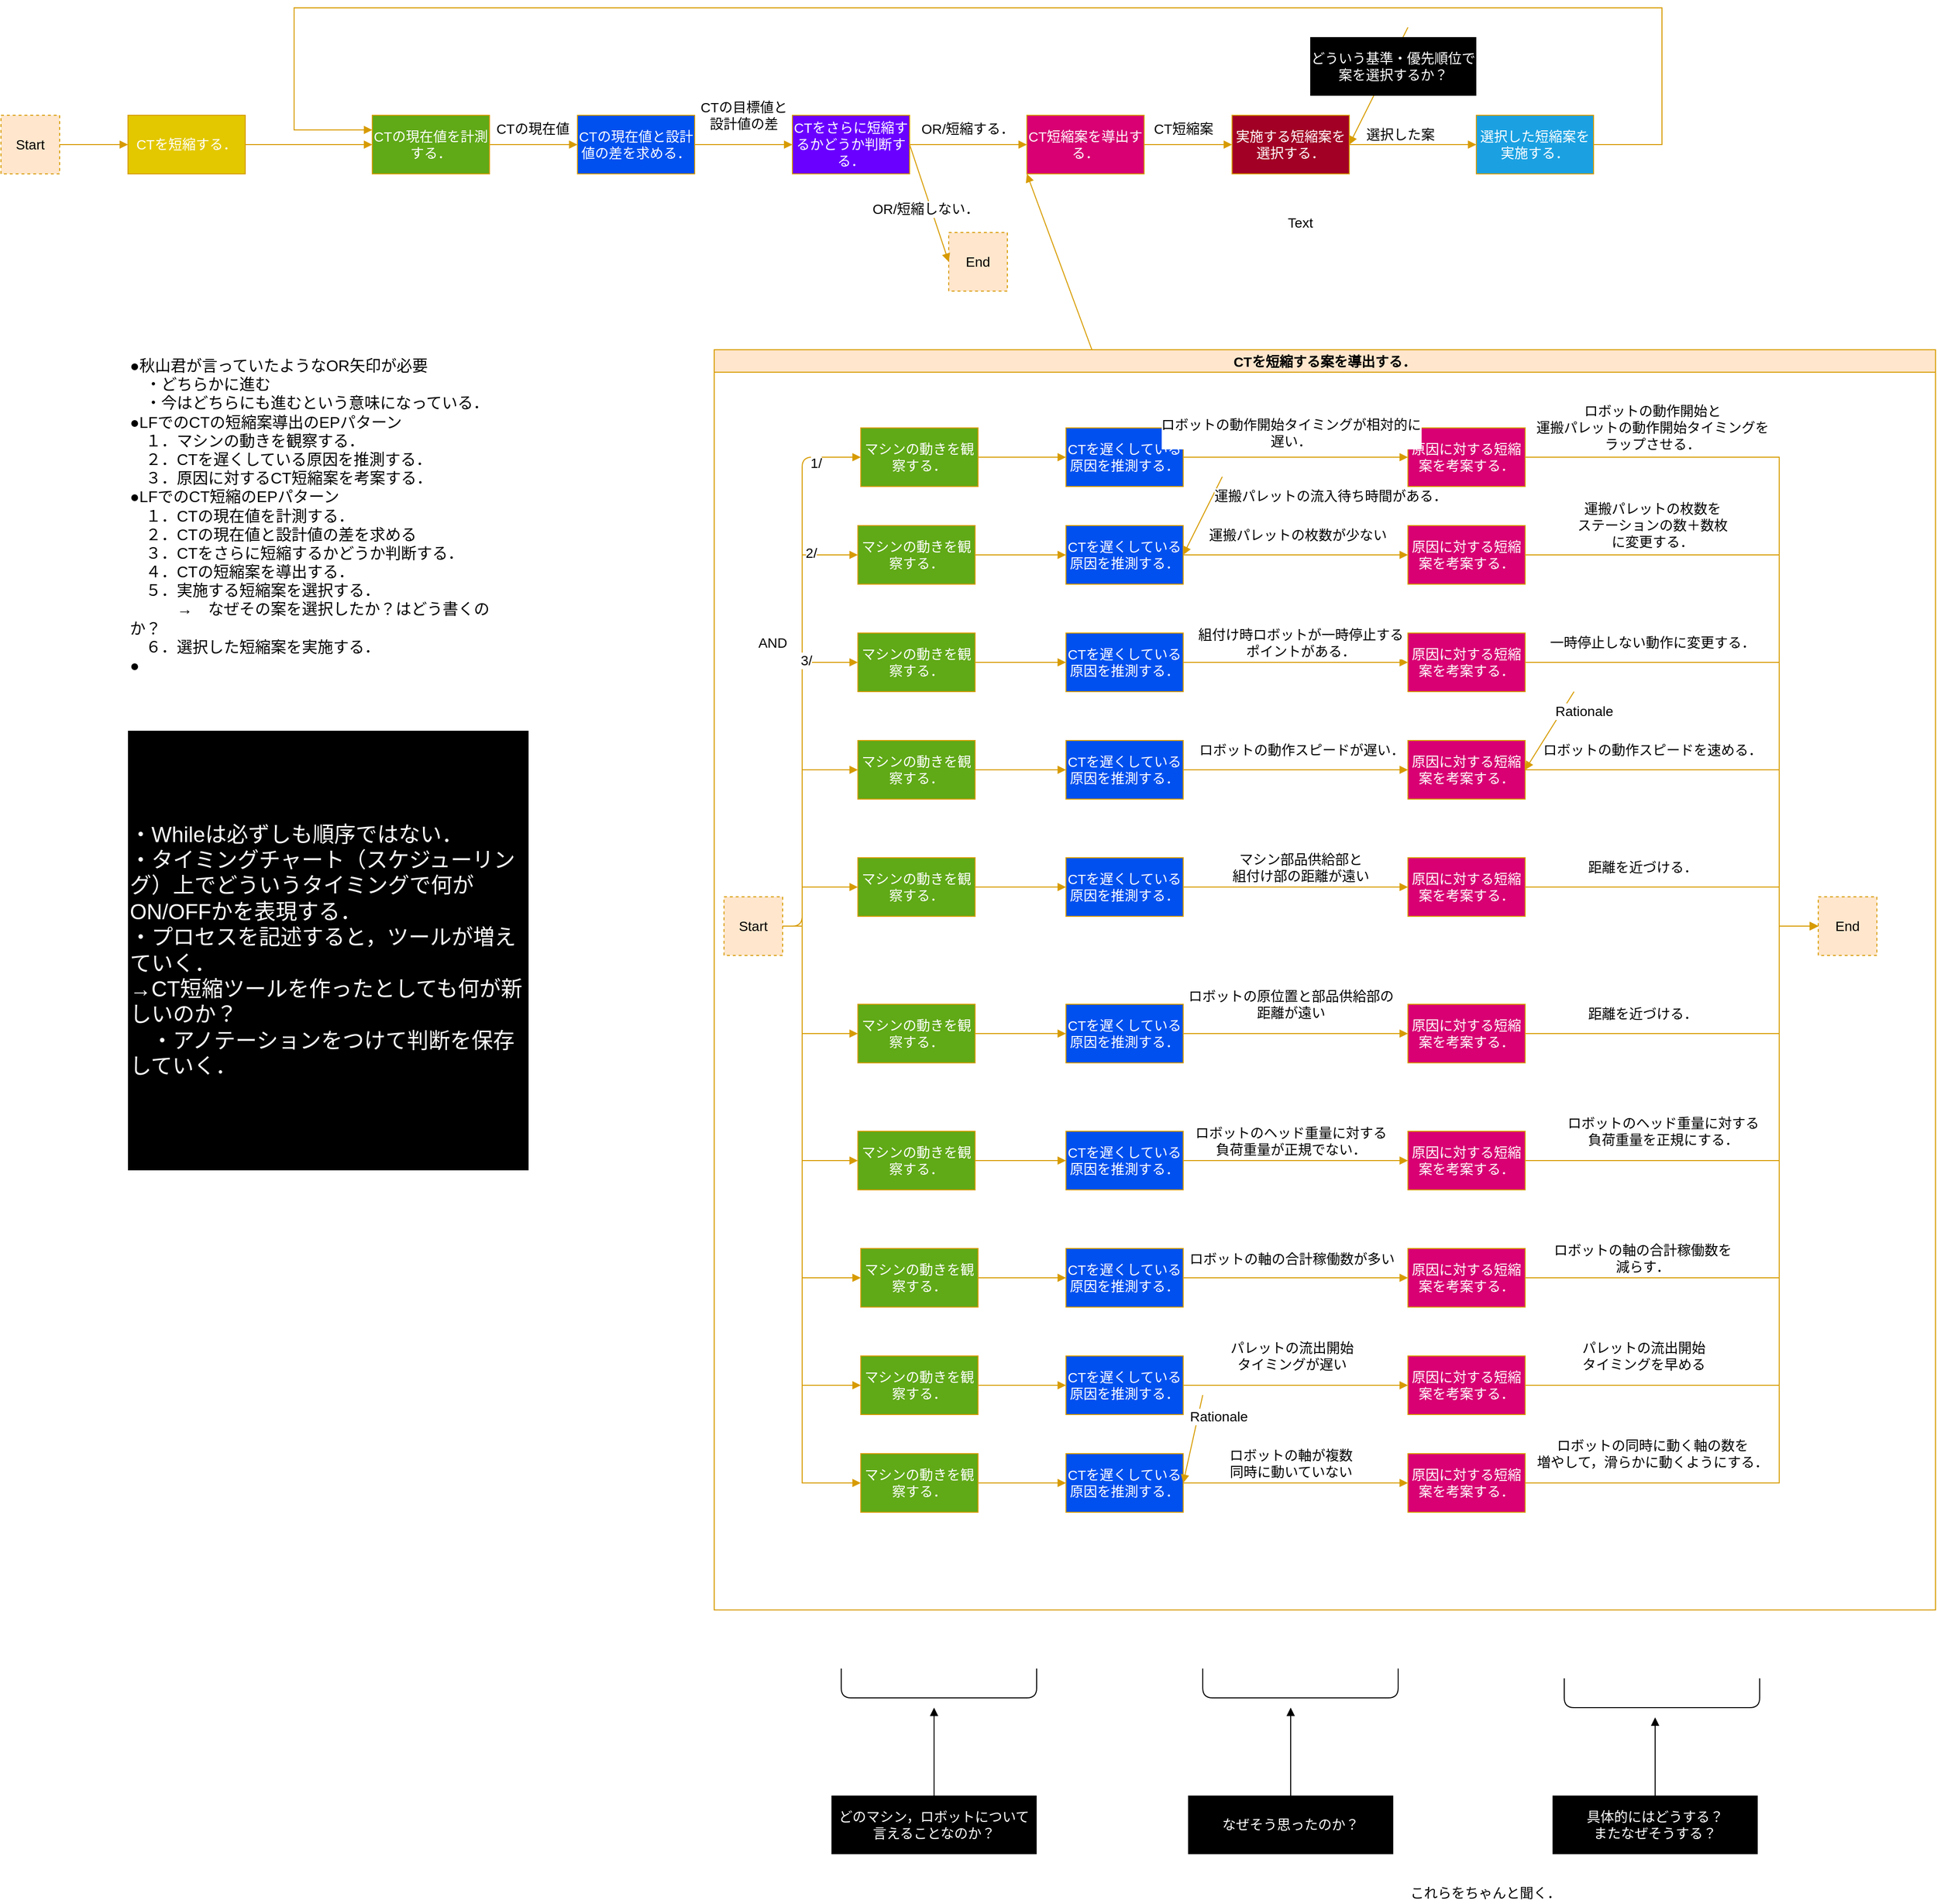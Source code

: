 <mxfile version="13.6.2" type="device" pages="2"><diagram id="aKVxnZnPrSsE5rHb3MGd" name="Page-1"><mxGraphModel dx="2303" dy="1906" grid="1" gridSize="10" guides="0" tooltips="1" connect="1" arrows="1" fold="1" page="1" pageScale="1" pageWidth="827" pageHeight="1169" math="0" shadow="0"><root><mxCell id="0"/><mxCell id="1" parent="0"/><mxCell id="j36b8kN8yRWcO7vX3IpA-1" value="" style="edgeStyle=none;rounded=0;orthogonalLoop=0;jettySize=auto;html=1;pd3layer=topic;fillColor=#60a917;strokeColor=#d79b00;pd3type=arrow;endArrow=block;entryX=0;entryY=0.5;entryDx=0;entryDy=0;fontSize=14;" parent="1" source="j36b8kN8yRWcO7vX3IpA-3" target="j36b8kN8yRWcO7vX3IpA-6" edge="1"><mxGeometry relative="1" as="geometry"><mxPoint x="410" y="100" as="targetPoint"/></mxGeometry></mxCell><mxCell id="j36b8kN8yRWcO7vX3IpA-2" value="CTの現在値" style="edgeLabel;html=1;align=center;verticalAlign=middle;resizable=0;points=[];fontSize=14;" parent="j36b8kN8yRWcO7vX3IpA-1" vertex="1" connectable="0"><mxGeometry x="-0.308" y="4" relative="1" as="geometry"><mxPoint x="12.43" y="-12" as="offset"/></mxGeometry></mxCell><mxCell id="j36b8kN8yRWcO7vX3IpA-3" value="CTの現在値を計測する．" style="rounded=0;whiteSpace=wrap;html=1;pd3layer=topic;pd3type=action;pd3action=ECCD;fillColor=#60a917;strokeColor=#d79b00;fontColor=#ffffff;fontSize=14;" parent="1" vertex="1"><mxGeometry x="190" y="70" width="120" height="60" as="geometry"/></mxCell><mxCell id="j36b8kN8yRWcO7vX3IpA-4" value="" style="edgeStyle=none;rounded=0;orthogonalLoop=0;jettySize=auto;html=1;pd3layer=topic;fillColor=#0050ef;strokeColor=#d79b00;pd3type=arrow;endArrow=block;fontSize=14;" parent="1" source="j36b8kN8yRWcO7vX3IpA-6" target="j36b8kN8yRWcO7vX3IpA-11" edge="1"><mxGeometry relative="1" as="geometry"/></mxCell><mxCell id="j36b8kN8yRWcO7vX3IpA-5" value="CTの目標値と&lt;br style=&quot;font-size: 14px;&quot;&gt;設計値の差" style="edgeLabel;html=1;align=center;verticalAlign=middle;resizable=0;points=[];fontSize=14;" parent="j36b8kN8yRWcO7vX3IpA-4" vertex="1" connectable="0"><mxGeometry x="-0.468" y="1" relative="1" as="geometry"><mxPoint x="22.86" y="-29" as="offset"/></mxGeometry></mxCell><mxCell id="j36b8kN8yRWcO7vX3IpA-6" value="CTの現在値と設計値の差を求める．" style="rounded=0;whiteSpace=wrap;html=1;pd3layer=topic;pd3type=action;pd3action=ECAI;fillColor=#0050ef;strokeColor=#d79b00;fontColor=#ffffff;fontSize=14;" parent="1" vertex="1"><mxGeometry x="400" y="70" width="120" height="60" as="geometry"/></mxCell><mxCell id="j36b8kN8yRWcO7vX3IpA-7" style="edgeStyle=none;rounded=0;orthogonalLoop=0;jettySize=auto;html=1;pd3layer=topic;pd3type=arrow;fillColor=#ffe6cc;strokeColor=#d79b00;endArrow=block;fontSize=14;" parent="1" source="j36b8kN8yRWcO7vX3IpA-8" target="Drdw_jX6cQI2Iv7DFl8x-1" edge="1"><mxGeometry relative="1" as="geometry"><mxPoint x="-40" y="115" as="targetPoint"/></mxGeometry></mxCell><mxCell id="j36b8kN8yRWcO7vX3IpA-8" value="Start" style="rounded=0;whiteSpace=wrap;html=1;dashed=1;pd3layer=topic;pd3type=action;pd3action=start;fillColor=#ffe6cc;strokeColor=#d79b00;fontSize=14;" parent="1" vertex="1"><mxGeometry x="-190" y="70" width="60" height="60" as="geometry"/></mxCell><mxCell id="j36b8kN8yRWcO7vX3IpA-9" value="" style="edgeStyle=none;rounded=1;orthogonalLoop=0;jettySize=auto;html=1;pd3layer=topic;fillColor=#6a00ff;strokeColor=#d79b00;pd3type=arrow;endArrow=block;jumpStyle=none;shadow=0;fontSize=14;" parent="1" source="j36b8kN8yRWcO7vX3IpA-11" target="j36b8kN8yRWcO7vX3IpA-14" edge="1"><mxGeometry relative="1" as="geometry"/></mxCell><mxCell id="j36b8kN8yRWcO7vX3IpA-10" value="OR/短縮する．" style="edgeLabel;html=1;align=center;verticalAlign=middle;resizable=0;points=[];fontSize=14;" parent="j36b8kN8yRWcO7vX3IpA-9" vertex="1" connectable="0"><mxGeometry x="-0.271" y="5" relative="1" as="geometry"><mxPoint x="15.71" y="-11" as="offset"/></mxGeometry></mxCell><mxCell id="j36b8kN8yRWcO7vX3IpA-11" value="CTをさらに短縮するかどうか判断する．" style="rounded=0;whiteSpace=wrap;html=1;pd3layer=topic;pd3type=action;pd3action=ECEV;fillColor=#6a00ff;strokeColor=#d79b00;fontColor=#ffffff;fontFamily=Helvetica;fontSize=14;align=center;verticalAlign=middle;" parent="1" vertex="1"><mxGeometry x="620" y="70" width="120" height="60" as="geometry"/></mxCell><mxCell id="j36b8kN8yRWcO7vX3IpA-12" value="" style="edgeStyle=none;rounded=0;orthogonalLoop=0;jettySize=auto;html=1;pd3layer=topic;fillColor=#d80073;strokeColor=#d79b00;pd3type=arrow;endArrow=block;fontSize=14;" parent="1" source="j36b8kN8yRWcO7vX3IpA-14" target="j36b8kN8yRWcO7vX3IpA-17" edge="1"><mxGeometry relative="1" as="geometry"/></mxCell><mxCell id="j36b8kN8yRWcO7vX3IpA-13" value="CT短縮案" style="edgeLabel;html=1;align=center;verticalAlign=middle;resizable=0;points=[];fontSize=14;" parent="j36b8kN8yRWcO7vX3IpA-12" vertex="1" connectable="0"><mxGeometry x="-0.409" y="1" relative="1" as="geometry"><mxPoint x="13.33" y="-15" as="offset"/></mxGeometry></mxCell><mxCell id="j36b8kN8yRWcO7vX3IpA-14" value="CT短縮案を導出する．" style="rounded=0;whiteSpace=wrap;html=1;pd3layer=topic;pd3type=action;pd3action=ECLS;fillColor=#d80073;strokeColor=#d79b00;fontColor=#ffffff;fontFamily=Helvetica;fontSize=14;align=center;verticalAlign=middle;" parent="1" vertex="1"><mxGeometry x="860" y="70" width="120" height="60" as="geometry"/></mxCell><mxCell id="j36b8kN8yRWcO7vX3IpA-15" value="" style="edgeStyle=none;rounded=0;orthogonalLoop=0;jettySize=auto;html=1;pd3layer=topic;fillColor=#a20025;strokeColor=#d79b00;pd3type=arrow;endArrow=block;fontSize=14;" parent="1" source="j36b8kN8yRWcO7vX3IpA-17" target="j36b8kN8yRWcO7vX3IpA-19" edge="1"><mxGeometry relative="1" as="geometry"/></mxCell><mxCell id="j36b8kN8yRWcO7vX3IpA-16" value="選択した案" style="edgeLabel;html=1;align=center;verticalAlign=middle;resizable=0;points=[];fontSize=14;" parent="j36b8kN8yRWcO7vX3IpA-15" vertex="1" connectable="0"><mxGeometry x="-0.355" relative="1" as="geometry"><mxPoint x="10" y="-10" as="offset"/></mxGeometry></mxCell><mxCell id="j36b8kN8yRWcO7vX3IpA-17" value="実施する短縮案を選択する．" style="rounded=0;whiteSpace=wrap;html=1;pd3layer=topic;pd3type=action;pd3action=ECDE;fillColor=#a20025;strokeColor=#d79b00;fontColor=#ffffff;fontFamily=Helvetica;fontSize=14;align=center;verticalAlign=middle;" parent="1" vertex="1"><mxGeometry x="1070" y="70" width="120" height="60" as="geometry"/></mxCell><mxCell id="j36b8kN8yRWcO7vX3IpA-18" style="edgeStyle=orthogonalEdgeStyle;rounded=0;orthogonalLoop=0;jettySize=auto;html=1;pd3layer=topic;pd3type=arrow;fillColor=#1ba1e2;strokeColor=#d79b00;endArrow=block;fontSize=14;entryX=0;entryY=0.25;entryDx=0;entryDy=0;" parent="1" source="j36b8kN8yRWcO7vX3IpA-19" target="j36b8kN8yRWcO7vX3IpA-3" edge="1"><mxGeometry relative="1" as="geometry"><mxPoint x="110" y="80" as="targetPoint"/><Array as="points"><mxPoint x="1510" y="100"/><mxPoint x="1510" y="-40"/><mxPoint x="110" y="-40"/><mxPoint x="110" y="85"/></Array></mxGeometry></mxCell><mxCell id="j36b8kN8yRWcO7vX3IpA-19" value="選択した短縮案を実施する．" style="rounded=0;whiteSpace=wrap;html=1;pd3layer=topic;pd3type=action;pd3action=ECEX;fillColor=#1ba1e2;strokeColor=#d79b00;fontColor=#ffffff;fontFamily=Helvetica;fontSize=14;align=center;verticalAlign=middle;" parent="1" vertex="1"><mxGeometry x="1320" y="70" width="120" height="60" as="geometry"/></mxCell><mxCell id="j36b8kN8yRWcO7vX3IpA-20" value="End" style="rounded=0;whiteSpace=wrap;html=1;dashed=1;pd3layer=topic;fillColor=#ffe6cc;pd3type=action;pd3action=end;strokeColor=#d79b00;fontSize=14;" parent="1" vertex="1"><mxGeometry x="780" y="190" width="60" height="60" as="geometry"/></mxCell><mxCell id="j36b8kN8yRWcO7vX3IpA-21" value="" style="html=1;verticalAlign=bottom;endArrow=block;pd3layer=topic;pd3type=arrow;fillColor=#ffe6cc;strokeColor=#d79b00;exitX=1;exitY=0.5;exitDx=0;exitDy=0;entryX=0;entryY=0.5;entryDx=0;entryDy=0;fontSize=14;" parent="1" source="j36b8kN8yRWcO7vX3IpA-11" target="j36b8kN8yRWcO7vX3IpA-20" edge="1"><mxGeometry width="100" relative="1" as="geometry"><mxPoint x="720" y="-20" as="sourcePoint"/><mxPoint x="820" y="-20" as="targetPoint"/></mxGeometry></mxCell><mxCell id="j36b8kN8yRWcO7vX3IpA-22" value="OR/短縮しない．" style="edgeLabel;html=1;align=center;verticalAlign=middle;resizable=0;points=[];fontSize=14;" parent="j36b8kN8yRWcO7vX3IpA-21" vertex="1" connectable="0"><mxGeometry x="-0.294" relative="1" as="geometry"><mxPoint x="1.55" y="23.77" as="offset"/></mxGeometry></mxCell><mxCell id="j36b8kN8yRWcO7vX3IpA-23" style="rounded=0;orthogonalLoop=0;jettySize=auto;html=1;pd3layer=topic;pd3type=arrow;fillColor=#ffe6cc;strokeColor=#d79b00;entryX=0;entryY=1;entryDx=0;entryDy=0;endArrow=block;fontSize=14;" parent="1" source="j36b8kN8yRWcO7vX3IpA-24" target="j36b8kN8yRWcO7vX3IpA-14" edge="1"><mxGeometry relative="1" as="geometry"/></mxCell><mxCell id="j36b8kN8yRWcO7vX3IpA-24" value="CTを短縮する案を導出する．" style="swimlane;pd3layer=topic;pd3type=container;containertype=specialization;fillColor=#ffe6cc;strokeColor=#d79b00;fontSize=14;" parent="1" vertex="1"><mxGeometry x="540" y="310" width="1250" height="1290" as="geometry"><mxRectangle x="510" y="330" width="210" height="23" as="alternateBounds"/></mxGeometry></mxCell><mxCell id="j36b8kN8yRWcO7vX3IpA-87" style="rounded=0;orthogonalLoop=0;jettySize=auto;html=1;pd3layer=topic;pd3type=arrow;fillColor=#ffe6cc;strokeColor=#d79b00;entryX=0;entryY=0.5;entryDx=0;entryDy=0;endArrow=block;exitX=1;exitY=0.5;exitDx=0;exitDy=0;edgeStyle=orthogonalEdgeStyle;fontSize=14;" parent="j36b8kN8yRWcO7vX3IpA-24" source="j36b8kN8yRWcO7vX3IpA-25" target="j36b8kN8yRWcO7vX3IpA-82" edge="1"><mxGeometry relative="1" as="geometry"><Array as="points"><mxPoint x="90" y="590"/><mxPoint x="90" y="210"/></Array></mxGeometry></mxCell><mxCell id="Drdw_jX6cQI2Iv7DFl8x-7" value="2/" style="edgeLabel;html=1;align=center;verticalAlign=middle;resizable=0;points=[];fontSize=14;" vertex="1" connectable="0" parent="j36b8kN8yRWcO7vX3IpA-87"><mxGeometry x="0.788" y="2" relative="1" as="geometry"><mxPoint as="offset"/></mxGeometry></mxCell><mxCell id="j36b8kN8yRWcO7vX3IpA-98" style="edgeStyle=orthogonalEdgeStyle;rounded=0;orthogonalLoop=0;jettySize=auto;html=1;pd3layer=topic;pd3type=arrow;fillColor=#ffe6cc;strokeColor=#d79b00;entryX=0;entryY=0.5;entryDx=0;entryDy=0;endArrow=block;fontSize=14;" parent="j36b8kN8yRWcO7vX3IpA-24" source="j36b8kN8yRWcO7vX3IpA-25" target="j36b8kN8yRWcO7vX3IpA-93" edge="1"><mxGeometry relative="1" as="geometry"><Array as="points"><mxPoint x="90" y="590"/><mxPoint x="90" y="320"/></Array></mxGeometry></mxCell><mxCell id="j36b8kN8yRWcO7vX3IpA-108" style="edgeStyle=orthogonalEdgeStyle;rounded=0;orthogonalLoop=0;jettySize=auto;html=1;pd3layer=topic;pd3type=arrow;fillColor=#ffe6cc;strokeColor=#d79b00;entryX=0;entryY=0.5;entryDx=0;entryDy=0;endArrow=block;fontSize=14;" parent="j36b8kN8yRWcO7vX3IpA-24" source="j36b8kN8yRWcO7vX3IpA-25" target="j36b8kN8yRWcO7vX3IpA-102" edge="1"><mxGeometry relative="1" as="geometry"><Array as="points"><mxPoint x="90" y="590"/><mxPoint x="90" y="430"/></Array></mxGeometry></mxCell><mxCell id="j36b8kN8yRWcO7vX3IpA-121" style="edgeStyle=orthogonalEdgeStyle;rounded=0;orthogonalLoop=0;jettySize=auto;html=1;pd3layer=topic;pd3type=arrow;fillColor=#ffe6cc;strokeColor=#d79b00;entryX=0;entryY=0.5;entryDx=0;entryDy=0;endArrow=block;fontSize=14;" parent="j36b8kN8yRWcO7vX3IpA-24" source="j36b8kN8yRWcO7vX3IpA-25" target="j36b8kN8yRWcO7vX3IpA-115" edge="1"><mxGeometry relative="1" as="geometry"><Array as="points"><mxPoint x="90" y="590"/><mxPoint x="90" y="550"/></Array></mxGeometry></mxCell><mxCell id="j36b8kN8yRWcO7vX3IpA-128" style="edgeStyle=orthogonalEdgeStyle;rounded=0;orthogonalLoop=0;jettySize=auto;html=1;pd3layer=topic;pd3type=arrow;fillColor=#ffe6cc;strokeColor=#d79b00;entryX=0;entryY=0.5;entryDx=0;entryDy=0;endArrow=block;fontSize=14;" parent="j36b8kN8yRWcO7vX3IpA-24" source="j36b8kN8yRWcO7vX3IpA-25" target="j36b8kN8yRWcO7vX3IpA-122" edge="1"><mxGeometry relative="1" as="geometry"><Array as="points"><mxPoint x="90" y="590"/><mxPoint x="90" y="700"/></Array></mxGeometry></mxCell><mxCell id="j36b8kN8yRWcO7vX3IpA-147" style="edgeStyle=orthogonalEdgeStyle;rounded=0;orthogonalLoop=0;jettySize=auto;html=1;pd3layer=topic;pd3type=arrow;fillColor=#ffe6cc;strokeColor=#d79b00;entryX=0;entryY=0.5;entryDx=0;entryDy=0;endArrow=block;fontSize=14;fontColor=#FFFFFF;" parent="j36b8kN8yRWcO7vX3IpA-24" source="j36b8kN8yRWcO7vX3IpA-25" target="j36b8kN8yRWcO7vX3IpA-141" edge="1"><mxGeometry relative="1" as="geometry"><Array as="points"><mxPoint x="90" y="590"/><mxPoint x="90" y="830"/></Array></mxGeometry></mxCell><mxCell id="j36b8kN8yRWcO7vX3IpA-170" style="rounded=0;orthogonalLoop=0;jettySize=auto;html=1;pd3layer=topic;pd3type=arrow;fillColor=#ffe6cc;strokeColor=#d79b00;entryX=0;entryY=0.5;entryDx=0;entryDy=0;endArrow=block;endFill=1;fontSize=16;fontColor=#000000;edgeStyle=orthogonalEdgeStyle;" parent="j36b8kN8yRWcO7vX3IpA-24" source="j36b8kN8yRWcO7vX3IpA-25" target="j36b8kN8yRWcO7vX3IpA-167" edge="1"><mxGeometry relative="1" as="geometry"><Array as="points"><mxPoint x="90" y="590"/><mxPoint x="90" y="950"/></Array></mxGeometry></mxCell><mxCell id="j36b8kN8yRWcO7vX3IpA-185" style="edgeStyle=orthogonalEdgeStyle;rounded=0;orthogonalLoop=0;jettySize=auto;html=1;pd3layer=topic;pd3type=arrow;fillColor=#ffe6cc;strokeColor=#d79b00;entryX=0;entryY=0.5;entryDx=0;entryDy=0;endArrow=block;endFill=1;fontSize=14;fontColor=#000000;" parent="j36b8kN8yRWcO7vX3IpA-24" source="j36b8kN8yRWcO7vX3IpA-25" target="j36b8kN8yRWcO7vX3IpA-182" edge="1"><mxGeometry relative="1" as="geometry"><Array as="points"><mxPoint x="90" y="590"/><mxPoint x="90" y="1060"/></Array></mxGeometry></mxCell><mxCell id="j36b8kN8yRWcO7vX3IpA-194" style="edgeStyle=orthogonalEdgeStyle;rounded=0;orthogonalLoop=0;jettySize=auto;html=1;pd3layer=topic;pd3type=arrow;fillColor=#ffe6cc;strokeColor=#d79b00;entryX=0;entryY=0.5;entryDx=0;entryDy=0;endArrow=block;endFill=1;fontSize=14;fontColor=#000000;" parent="j36b8kN8yRWcO7vX3IpA-24" source="j36b8kN8yRWcO7vX3IpA-25" target="j36b8kN8yRWcO7vX3IpA-191" edge="1"><mxGeometry relative="1" as="geometry"><Array as="points"><mxPoint x="90" y="590"/><mxPoint x="90" y="1160"/></Array></mxGeometry></mxCell><mxCell id="j36b8kN8yRWcO7vX3IpA-25" value="Start" style="rounded=0;whiteSpace=wrap;html=1;dashed=1;pd3layer=topic;pd3type=action;pd3action=start;fillColor=#ffe6cc;strokeColor=#d79b00;fontSize=14;" parent="j36b8kN8yRWcO7vX3IpA-24" vertex="1"><mxGeometry x="10" y="560" width="60" height="60" as="geometry"/></mxCell><mxCell id="j36b8kN8yRWcO7vX3IpA-26" value="" style="html=1;verticalAlign=bottom;endArrow=block;pd3layer=topic;pd3type=arrow;fillColor=#ffe6cc;strokeColor=#d79b00;exitX=1;exitY=0.5;exitDx=0;exitDy=0;entryX=0;entryY=0.5;entryDx=0;entryDy=0;edgeStyle=orthogonalEdgeStyle;fontSize=14;" parent="j36b8kN8yRWcO7vX3IpA-24" source="j36b8kN8yRWcO7vX3IpA-25" target="j36b8kN8yRWcO7vX3IpA-27" edge="1"><mxGeometry width="100" relative="1" as="geometry"><mxPoint x="120" y="110" as="sourcePoint"/><mxPoint x="180" y="110" as="targetPoint"/><Array as="points"><mxPoint x="90" y="590"/><mxPoint x="90" y="110"/></Array></mxGeometry></mxCell><mxCell id="Drdw_jX6cQI2Iv7DFl8x-6" value="1/" style="edgeLabel;html=1;align=center;verticalAlign=middle;resizable=0;points=[];fontSize=14;" vertex="1" connectable="0" parent="j36b8kN8yRWcO7vX3IpA-26"><mxGeometry x="0.834" y="-6" relative="1" as="geometry"><mxPoint as="offset"/></mxGeometry></mxCell><mxCell id="Drdw_jX6cQI2Iv7DFl8x-8" value="3/" style="edgeLabel;html=1;align=center;verticalAlign=middle;resizable=0;points=[];fontSize=14;" vertex="1" connectable="0" parent="j36b8kN8yRWcO7vX3IpA-26"><mxGeometry x="0.042" y="-4" relative="1" as="geometry"><mxPoint as="offset"/></mxGeometry></mxCell><mxCell id="j36b8kN8yRWcO7vX3IpA-27" value="マシンの動きを観察する．" style="rounded=0;whiteSpace=wrap;html=1;pd3layer=topic;pd3type=action;pd3action=ECCD;fillColor=#60a917;strokeColor=#d79b00;fontColor=#ffffff;fontSize=14;" parent="j36b8kN8yRWcO7vX3IpA-24" vertex="1"><mxGeometry x="150" y="80" width="120" height="60" as="geometry"/></mxCell><mxCell id="j36b8kN8yRWcO7vX3IpA-28" value="" style="html=1;verticalAlign=bottom;endArrow=block;pd3layer=topic;pd3type=arrow;fillColor=#ffe6cc;strokeColor=#d79b00;exitX=1;exitY=0.5;exitDx=0;exitDy=0;fontSize=14;" parent="j36b8kN8yRWcO7vX3IpA-24" source="j36b8kN8yRWcO7vX3IpA-27" target="j36b8kN8yRWcO7vX3IpA-29" edge="1"><mxGeometry width="100" relative="1" as="geometry"><mxPoint x="380" y="110" as="sourcePoint"/><mxPoint x="470" y="110" as="targetPoint"/></mxGeometry></mxCell><mxCell id="j36b8kN8yRWcO7vX3IpA-29" value="CTを遅くしている原因を推測する．" style="rounded=0;whiteSpace=wrap;html=1;pd3layer=topic;pd3type=action;pd3action=ECAI;fillColor=#0050ef;strokeColor=#d79b00;fontColor=#ffffff;fontSize=14;" parent="j36b8kN8yRWcO7vX3IpA-24" vertex="1"><mxGeometry x="360" y="80" width="120" height="60" as="geometry"/></mxCell><mxCell id="j36b8kN8yRWcO7vX3IpA-30" value="End" style="rounded=0;whiteSpace=wrap;html=1;dashed=1;pd3layer=topic;fillColor=#ffe6cc;pd3type=action;pd3action=end;strokeColor=#d79b00;fontSize=14;" parent="j36b8kN8yRWcO7vX3IpA-24" vertex="1"><mxGeometry x="1130" y="560" width="60" height="60" as="geometry"/></mxCell><mxCell id="j36b8kN8yRWcO7vX3IpA-31" style="rounded=0;orthogonalLoop=0;jettySize=auto;html=1;pd3layer=topic;pd3type=arrow;fillColor=#d80073;strokeColor=#d79b00;entryX=0;entryY=0.5;entryDx=0;entryDy=0;endArrow=block;exitX=1;exitY=0.5;exitDx=0;exitDy=0;edgeStyle=orthogonalEdgeStyle;fontSize=14;" parent="j36b8kN8yRWcO7vX3IpA-24" source="j36b8kN8yRWcO7vX3IpA-32" target="j36b8kN8yRWcO7vX3IpA-30" edge="1"><mxGeometry relative="1" as="geometry"><Array as="points"><mxPoint x="1090" y="110"/><mxPoint x="1090" y="590"/></Array></mxGeometry></mxCell><mxCell id="j36b8kN8yRWcO7vX3IpA-81" value="ロボットの動作開始と&lt;br style=&quot;font-size: 14px;&quot;&gt;運搬パレットの動作開始タイミングを&lt;br style=&quot;font-size: 14px;&quot;&gt;ラップさせる．" style="edgeLabel;html=1;align=center;verticalAlign=middle;resizable=0;points=[];fontSize=14;" parent="j36b8kN8yRWcO7vX3IpA-31" vertex="1" connectable="0"><mxGeometry x="-0.124" y="4" relative="1" as="geometry"><mxPoint x="-134" y="-111.67" as="offset"/></mxGeometry></mxCell><mxCell id="j36b8kN8yRWcO7vX3IpA-32" value="原因に対する短縮案を考案する．" style="rounded=0;whiteSpace=wrap;html=1;pd3layer=topic;pd3type=action;pd3action=ECLS;fillColor=#d80073;strokeColor=#d79b00;fontColor=#ffffff;fontFamily=Helvetica;fontSize=14;align=center;verticalAlign=middle;" parent="j36b8kN8yRWcO7vX3IpA-24" vertex="1"><mxGeometry x="710" y="80" width="120" height="60" as="geometry"/></mxCell><mxCell id="j36b8kN8yRWcO7vX3IpA-33" value="" style="edgeStyle=none;rounded=0;orthogonalLoop=0;jettySize=auto;html=1;pd3layer=topic;fillColor=#0050ef;strokeColor=#d79b00;pd3type=arrow;endArrow=block;fontSize=14;" parent="j36b8kN8yRWcO7vX3IpA-24" source="j36b8kN8yRWcO7vX3IpA-29" target="j36b8kN8yRWcO7vX3IpA-32" edge="1"><mxGeometry relative="1" as="geometry"/></mxCell><mxCell id="j36b8kN8yRWcO7vX3IpA-77" value="ロボットの動作開始タイミングが相対的に&lt;br style=&quot;font-size: 14px&quot;&gt;遅い．" style="edgeLabel;html=1;align=center;verticalAlign=middle;resizable=0;points=[];fontSize=14;" parent="j36b8kN8yRWcO7vX3IpA-33" vertex="1" connectable="0"><mxGeometry x="-0.343" y="3" relative="1" as="geometry"><mxPoint x="34" y="-22" as="offset"/></mxGeometry></mxCell><mxCell id="j36b8kN8yRWcO7vX3IpA-82" value="マシンの動きを観察する．" style="rounded=0;whiteSpace=wrap;html=1;pd3layer=topic;pd3type=action;pd3action=ECCD;fillColor=#60a917;strokeColor=#d79b00;fontColor=#ffffff;fontSize=14;" parent="j36b8kN8yRWcO7vX3IpA-24" vertex="1"><mxGeometry x="147" y="180" width="120" height="60" as="geometry"/></mxCell><mxCell id="j36b8kN8yRWcO7vX3IpA-83" value="" style="html=1;verticalAlign=bottom;endArrow=block;pd3layer=topic;pd3type=arrow;fillColor=#ffe6cc;strokeColor=#d79b00;exitX=1;exitY=0.5;exitDx=0;exitDy=0;fontSize=14;" parent="j36b8kN8yRWcO7vX3IpA-24" source="j36b8kN8yRWcO7vX3IpA-82" target="j36b8kN8yRWcO7vX3IpA-84" edge="1"><mxGeometry width="100" relative="1" as="geometry"><mxPoint x="-230" y="-100" as="sourcePoint"/><mxPoint x="-140" y="-100" as="targetPoint"/></mxGeometry></mxCell><mxCell id="j36b8kN8yRWcO7vX3IpA-84" value="CTを遅くしている原因を推測する．" style="rounded=0;whiteSpace=wrap;html=1;pd3layer=topic;pd3type=action;pd3action=ECAI;fillColor=#0050ef;strokeColor=#d79b00;fontColor=#ffffff;fontSize=14;" parent="j36b8kN8yRWcO7vX3IpA-24" vertex="1"><mxGeometry x="360" y="180" width="120" height="60" as="geometry"/></mxCell><mxCell id="j36b8kN8yRWcO7vX3IpA-85" value="原因に対する短縮案を考案する．" style="rounded=0;whiteSpace=wrap;html=1;pd3layer=topic;pd3type=action;pd3action=ECLS;fillColor=#d80073;strokeColor=#d79b00;fontColor=#ffffff;fontFamily=Helvetica;fontSize=14;align=center;verticalAlign=middle;" parent="j36b8kN8yRWcO7vX3IpA-24" vertex="1"><mxGeometry x="710" y="180" width="120" height="60" as="geometry"/></mxCell><mxCell id="j36b8kN8yRWcO7vX3IpA-86" value="" style="edgeStyle=none;rounded=0;orthogonalLoop=0;jettySize=auto;html=1;pd3layer=topic;fillColor=#0050ef;strokeColor=#d79b00;pd3type=arrow;endArrow=block;fontSize=14;" parent="j36b8kN8yRWcO7vX3IpA-24" source="j36b8kN8yRWcO7vX3IpA-84" target="j36b8kN8yRWcO7vX3IpA-85" edge="1"><mxGeometry relative="1" as="geometry"/></mxCell><mxCell id="j36b8kN8yRWcO7vX3IpA-90" value="運搬パレットの枚数が少ない" style="edgeLabel;html=1;align=center;verticalAlign=middle;resizable=0;points=[];fontSize=14;" parent="j36b8kN8yRWcO7vX3IpA-86" vertex="1" connectable="0"><mxGeometry x="-0.446" y="3" relative="1" as="geometry"><mxPoint x="53.33" y="-17" as="offset"/></mxGeometry></mxCell><mxCell id="j36b8kN8yRWcO7vX3IpA-88" style="edgeStyle=orthogonalEdgeStyle;rounded=0;orthogonalLoop=0;jettySize=auto;html=1;pd3layer=topic;pd3type=arrow;fillColor=#d80073;strokeColor=#d79b00;endArrow=block;entryX=0;entryY=0.5;entryDx=0;entryDy=0;exitX=1;exitY=0.5;exitDx=0;exitDy=0;fontSize=14;" parent="j36b8kN8yRWcO7vX3IpA-24" source="j36b8kN8yRWcO7vX3IpA-85" target="j36b8kN8yRWcO7vX3IpA-30" edge="1"><mxGeometry relative="1" as="geometry"><mxPoint x="1020" y="210" as="targetPoint"/><mxPoint x="860" y="230" as="sourcePoint"/><Array as="points"><mxPoint x="1090" y="210"/><mxPoint x="1090" y="590"/></Array></mxGeometry></mxCell><mxCell id="j36b8kN8yRWcO7vX3IpA-92" value="運搬パレットの枚数を&lt;br style=&quot;font-size: 14px;&quot;&gt;ステーションの数＋数枚&lt;br style=&quot;font-size: 14px;&quot;&gt;に変更する．" style="edgeLabel;html=1;align=center;verticalAlign=middle;resizable=0;points=[];fontSize=14;" parent="j36b8kN8yRWcO7vX3IpA-88" vertex="1" connectable="0"><mxGeometry x="-0.701" y="1" relative="1" as="geometry"><mxPoint x="28.33" y="-29" as="offset"/></mxGeometry></mxCell><mxCell id="j36b8kN8yRWcO7vX3IpA-91" value="運搬パレットの流入待ち時間がある．" style="endArrow=block;endFill=1;html=1;align=left;verticalAlign=middle;pd3layer=topic;pd3type=arrow;fillColor=#ffe6cc;strokeColor=#d79b00;entryX=1;entryY=0.5;entryDx=0;entryDy=0;fontSize=14;" parent="j36b8kN8yRWcO7vX3IpA-24" target="j36b8kN8yRWcO7vX3IpA-84" edge="1"><mxGeometry x="-0.5" relative="1" as="geometry"><mxPoint x="520" y="130" as="sourcePoint"/><mxPoint x="560" y="310" as="targetPoint"/><mxPoint as="offset"/></mxGeometry></mxCell><mxCell id="j36b8kN8yRWcO7vX3IpA-93" value="マシンの動きを観察する．" style="rounded=0;whiteSpace=wrap;html=1;pd3layer=topic;pd3type=action;pd3action=ECCD;fillColor=#60a917;strokeColor=#d79b00;fontColor=#ffffff;fontSize=14;" parent="j36b8kN8yRWcO7vX3IpA-24" vertex="1"><mxGeometry x="147" y="290" width="120" height="60" as="geometry"/></mxCell><mxCell id="j36b8kN8yRWcO7vX3IpA-94" value="" style="html=1;verticalAlign=bottom;endArrow=block;pd3layer=topic;pd3type=arrow;fillColor=#ffe6cc;strokeColor=#d79b00;exitX=1;exitY=0.5;exitDx=0;exitDy=0;fontSize=14;" parent="j36b8kN8yRWcO7vX3IpA-24" source="j36b8kN8yRWcO7vX3IpA-93" target="j36b8kN8yRWcO7vX3IpA-95" edge="1"><mxGeometry width="100" relative="1" as="geometry"><mxPoint x="-243" y="10" as="sourcePoint"/><mxPoint x="-153" y="10" as="targetPoint"/></mxGeometry></mxCell><mxCell id="j36b8kN8yRWcO7vX3IpA-95" value="CTを遅くしている原因を推測する．" style="rounded=0;whiteSpace=wrap;html=1;pd3layer=topic;pd3type=action;pd3action=ECAI;fillColor=#0050ef;strokeColor=#d79b00;fontColor=#ffffff;fontSize=14;" parent="j36b8kN8yRWcO7vX3IpA-24" vertex="1"><mxGeometry x="360" y="290" width="120" height="60" as="geometry"/></mxCell><mxCell id="j36b8kN8yRWcO7vX3IpA-99" style="edgeStyle=orthogonalEdgeStyle;rounded=0;orthogonalLoop=0;jettySize=auto;html=1;pd3layer=topic;pd3type=arrow;fillColor=#d80073;strokeColor=#d79b00;entryX=0;entryY=0.5;entryDx=0;entryDy=0;endArrow=block;exitX=1;exitY=0.5;exitDx=0;exitDy=0;fontSize=14;" parent="j36b8kN8yRWcO7vX3IpA-24" source="j36b8kN8yRWcO7vX3IpA-96" target="j36b8kN8yRWcO7vX3IpA-30" edge="1"><mxGeometry relative="1" as="geometry"><mxPoint x="850" y="330" as="sourcePoint"/><Array as="points"><mxPoint x="1090" y="320"/><mxPoint x="1090" y="590"/></Array></mxGeometry></mxCell><mxCell id="j36b8kN8yRWcO7vX3IpA-101" value="一時停止しない動作に変更する．" style="edgeLabel;html=1;align=center;verticalAlign=middle;resizable=0;points=[];fontSize=14;" parent="j36b8kN8yRWcO7vX3IpA-99" vertex="1" connectable="0"><mxGeometry x="-0.634" y="-3" relative="1" as="geometry"><mxPoint x="25.29" y="-23" as="offset"/></mxGeometry></mxCell><mxCell id="j36b8kN8yRWcO7vX3IpA-96" value="原因に対する短縮案を考案する．" style="rounded=0;whiteSpace=wrap;html=1;pd3layer=topic;pd3type=action;pd3action=ECLS;fillColor=#d80073;strokeColor=#d79b00;fontColor=#ffffff;fontFamily=Helvetica;fontSize=14;align=center;verticalAlign=middle;" parent="j36b8kN8yRWcO7vX3IpA-24" vertex="1"><mxGeometry x="710" y="290" width="120" height="60" as="geometry"/></mxCell><mxCell id="j36b8kN8yRWcO7vX3IpA-97" value="" style="edgeStyle=none;rounded=0;orthogonalLoop=0;jettySize=auto;html=1;pd3layer=topic;fillColor=#0050ef;strokeColor=#d79b00;pd3type=arrow;endArrow=block;fontSize=14;" parent="j36b8kN8yRWcO7vX3IpA-24" source="j36b8kN8yRWcO7vX3IpA-95" target="j36b8kN8yRWcO7vX3IpA-96" edge="1"><mxGeometry relative="1" as="geometry"/></mxCell><mxCell id="j36b8kN8yRWcO7vX3IpA-100" value="組付け時ロボットが一時停止する&lt;br style=&quot;font-size: 14px;&quot;&gt;ポイントがある．" style="edgeLabel;html=1;align=center;verticalAlign=middle;resizable=0;points=[];fontSize=14;" parent="j36b8kN8yRWcO7vX3IpA-97" vertex="1" connectable="0"><mxGeometry x="-0.386" y="2" relative="1" as="geometry"><mxPoint x="49.41" y="-18" as="offset"/></mxGeometry></mxCell><mxCell id="j36b8kN8yRWcO7vX3IpA-102" value="マシンの動きを観察する．" style="rounded=0;whiteSpace=wrap;html=1;pd3layer=topic;pd3type=action;pd3action=ECCD;fillColor=#60a917;strokeColor=#d79b00;fontColor=#ffffff;fontSize=14;" parent="j36b8kN8yRWcO7vX3IpA-24" vertex="1"><mxGeometry x="147" y="400" width="120" height="60" as="geometry"/></mxCell><mxCell id="j36b8kN8yRWcO7vX3IpA-103" value="" style="html=1;verticalAlign=bottom;endArrow=block;pd3layer=topic;pd3type=arrow;fillColor=#ffe6cc;strokeColor=#d79b00;exitX=1;exitY=0.5;exitDx=0;exitDy=0;fontSize=14;" parent="j36b8kN8yRWcO7vX3IpA-24" source="j36b8kN8yRWcO7vX3IpA-102" target="j36b8kN8yRWcO7vX3IpA-104" edge="1"><mxGeometry width="100" relative="1" as="geometry"><mxPoint x="-250" y="120" as="sourcePoint"/><mxPoint x="-160" y="120" as="targetPoint"/></mxGeometry></mxCell><mxCell id="j36b8kN8yRWcO7vX3IpA-104" value="CTを遅くしている原因を推測する．" style="rounded=0;whiteSpace=wrap;html=1;pd3layer=topic;pd3type=action;pd3action=ECAI;fillColor=#0050ef;strokeColor=#d79b00;fontColor=#ffffff;fontSize=14;" parent="j36b8kN8yRWcO7vX3IpA-24" vertex="1"><mxGeometry x="360" y="400" width="120" height="60" as="geometry"/></mxCell><mxCell id="j36b8kN8yRWcO7vX3IpA-107" style="edgeStyle=orthogonalEdgeStyle;rounded=0;orthogonalLoop=0;jettySize=auto;html=1;pd3layer=topic;pd3type=arrow;fillColor=#d80073;strokeColor=#d79b00;entryX=0;entryY=0.5;entryDx=0;entryDy=0;endArrow=block;exitX=1;exitY=0.5;exitDx=0;exitDy=0;fontSize=14;" parent="j36b8kN8yRWcO7vX3IpA-24" source="j36b8kN8yRWcO7vX3IpA-105" target="j36b8kN8yRWcO7vX3IpA-30" edge="1"><mxGeometry relative="1" as="geometry"><mxPoint x="860" y="450" as="sourcePoint"/><Array as="points"><mxPoint x="1090" y="430"/><mxPoint x="1090" y="590"/></Array></mxGeometry></mxCell><mxCell id="j36b8kN8yRWcO7vX3IpA-113" value="ロボットの動作スピードを速める．" style="edgeLabel;html=1;align=center;verticalAlign=middle;resizable=0;points=[];fontSize=14;" parent="j36b8kN8yRWcO7vX3IpA-107" vertex="1" connectable="0"><mxGeometry x="-0.592" y="1" relative="1" as="geometry"><mxPoint x="35.88" y="-19" as="offset"/></mxGeometry></mxCell><mxCell id="j36b8kN8yRWcO7vX3IpA-105" value="原因に対する短縮案を考案する．" style="rounded=0;whiteSpace=wrap;html=1;pd3layer=topic;pd3type=action;pd3action=ECLS;fillColor=#d80073;strokeColor=#d79b00;fontColor=#ffffff;fontFamily=Helvetica;fontSize=14;align=center;verticalAlign=middle;" parent="j36b8kN8yRWcO7vX3IpA-24" vertex="1"><mxGeometry x="710" y="400" width="120" height="60" as="geometry"/></mxCell><mxCell id="j36b8kN8yRWcO7vX3IpA-106" value="" style="edgeStyle=none;rounded=0;orthogonalLoop=0;jettySize=auto;html=1;pd3layer=topic;fillColor=#0050ef;strokeColor=#d79b00;pd3type=arrow;endArrow=block;fontSize=14;" parent="j36b8kN8yRWcO7vX3IpA-24" source="j36b8kN8yRWcO7vX3IpA-104" target="j36b8kN8yRWcO7vX3IpA-105" edge="1"><mxGeometry relative="1" as="geometry"/></mxCell><mxCell id="j36b8kN8yRWcO7vX3IpA-111" value="ロボットの動作スピードが遅い．" style="edgeLabel;html=1;align=center;verticalAlign=middle;resizable=0;points=[];fontSize=14;" parent="j36b8kN8yRWcO7vX3IpA-106" vertex="1" connectable="0"><mxGeometry x="-0.445" y="-1" relative="1" as="geometry"><mxPoint x="56.47" y="-21" as="offset"/></mxGeometry></mxCell><mxCell id="j36b8kN8yRWcO7vX3IpA-115" value="マシンの動きを観察する．" style="rounded=0;whiteSpace=wrap;html=1;pd3layer=topic;pd3type=action;pd3action=ECCD;fillColor=#60a917;strokeColor=#d79b00;fontColor=#ffffff;fontSize=14;" parent="j36b8kN8yRWcO7vX3IpA-24" vertex="1"><mxGeometry x="147" y="520" width="120" height="60" as="geometry"/></mxCell><mxCell id="j36b8kN8yRWcO7vX3IpA-116" value="" style="html=1;verticalAlign=bottom;endArrow=block;pd3layer=topic;pd3type=arrow;fillColor=#ffe6cc;strokeColor=#d79b00;exitX=1;exitY=0.5;exitDx=0;exitDy=0;fontSize=14;" parent="j36b8kN8yRWcO7vX3IpA-24" source="j36b8kN8yRWcO7vX3IpA-115" target="j36b8kN8yRWcO7vX3IpA-117" edge="1"><mxGeometry width="100" relative="1" as="geometry"><mxPoint x="-250" y="240" as="sourcePoint"/><mxPoint x="-160" y="240" as="targetPoint"/></mxGeometry></mxCell><mxCell id="j36b8kN8yRWcO7vX3IpA-117" value="CTを遅くしている原因を推測する．" style="rounded=0;whiteSpace=wrap;html=1;pd3layer=topic;pd3type=action;pd3action=ECAI;fillColor=#0050ef;strokeColor=#d79b00;fontColor=#ffffff;fontSize=14;" parent="j36b8kN8yRWcO7vX3IpA-24" vertex="1"><mxGeometry x="360" y="520" width="120" height="60" as="geometry"/></mxCell><mxCell id="j36b8kN8yRWcO7vX3IpA-120" style="edgeStyle=orthogonalEdgeStyle;rounded=0;orthogonalLoop=0;jettySize=auto;html=1;pd3layer=topic;pd3type=arrow;fillColor=#d80073;strokeColor=#d79b00;entryX=0;entryY=0.5;entryDx=0;entryDy=0;endArrow=block;exitX=1;exitY=0.5;exitDx=0;exitDy=0;fontSize=14;" parent="j36b8kN8yRWcO7vX3IpA-24" source="j36b8kN8yRWcO7vX3IpA-118" target="j36b8kN8yRWcO7vX3IpA-30" edge="1"><mxGeometry relative="1" as="geometry"><mxPoint x="850" y="560" as="sourcePoint"/><Array as="points"><mxPoint x="1090" y="550"/><mxPoint x="1090" y="590"/></Array></mxGeometry></mxCell><mxCell id="j36b8kN8yRWcO7vX3IpA-138" value="&lt;font color=&quot;#000000&quot; style=&quot;font-size: 14px;&quot;&gt;&lt;span style=&quot;font-size: 14px;&quot;&gt;距離を近づける．&lt;/span&gt;&lt;/font&gt;" style="edgeLabel;html=1;align=center;verticalAlign=middle;resizable=0;points=[];fontSize=14;fontColor=#FFFFFF;" parent="j36b8kN8yRWcO7vX3IpA-120" vertex="1" connectable="0"><mxGeometry x="-0.588" y="-5" relative="1" as="geometry"><mxPoint x="50" y="-25" as="offset"/></mxGeometry></mxCell><mxCell id="j36b8kN8yRWcO7vX3IpA-118" value="原因に対する短縮案を考案する．" style="rounded=0;whiteSpace=wrap;html=1;pd3layer=topic;pd3type=action;pd3action=ECLS;fillColor=#d80073;strokeColor=#d79b00;fontColor=#ffffff;fontFamily=Helvetica;fontSize=14;align=center;verticalAlign=middle;" parent="j36b8kN8yRWcO7vX3IpA-24" vertex="1"><mxGeometry x="710" y="520" width="120" height="60" as="geometry"/></mxCell><mxCell id="j36b8kN8yRWcO7vX3IpA-119" value="" style="edgeStyle=none;rounded=0;orthogonalLoop=0;jettySize=auto;html=1;pd3layer=topic;fillColor=#0050ef;strokeColor=#d79b00;pd3type=arrow;endArrow=block;fontSize=14;" parent="j36b8kN8yRWcO7vX3IpA-24" source="j36b8kN8yRWcO7vX3IpA-117" target="j36b8kN8yRWcO7vX3IpA-118" edge="1"><mxGeometry relative="1" as="geometry"/></mxCell><mxCell id="j36b8kN8yRWcO7vX3IpA-129" value="マシン部品供給部と&lt;br style=&quot;font-size: 14px;&quot;&gt;組付け部の距離が遠い" style="edgeLabel;html=1;align=center;verticalAlign=middle;resizable=0;points=[];fontSize=14;" parent="j36b8kN8yRWcO7vX3IpA-119" vertex="1" connectable="0"><mxGeometry x="-0.418" y="1" relative="1" as="geometry"><mxPoint x="52.94" y="-19" as="offset"/></mxGeometry></mxCell><mxCell id="j36b8kN8yRWcO7vX3IpA-122" value="マシンの動きを観察する．" style="rounded=0;whiteSpace=wrap;html=1;pd3layer=topic;pd3type=action;pd3action=ECCD;fillColor=#60a917;strokeColor=#d79b00;fontColor=#ffffff;fontSize=14;" parent="j36b8kN8yRWcO7vX3IpA-24" vertex="1"><mxGeometry x="147" y="670" width="120" height="60" as="geometry"/></mxCell><mxCell id="j36b8kN8yRWcO7vX3IpA-123" value="" style="html=1;verticalAlign=bottom;endArrow=block;pd3layer=topic;pd3type=arrow;fillColor=#ffe6cc;strokeColor=#d79b00;exitX=1;exitY=0.5;exitDx=0;exitDy=0;fontSize=14;" parent="j36b8kN8yRWcO7vX3IpA-24" source="j36b8kN8yRWcO7vX3IpA-122" target="j36b8kN8yRWcO7vX3IpA-124" edge="1"><mxGeometry width="100" relative="1" as="geometry"><mxPoint x="-243" y="390" as="sourcePoint"/><mxPoint x="-153" y="390" as="targetPoint"/></mxGeometry></mxCell><mxCell id="j36b8kN8yRWcO7vX3IpA-124" value="CTを遅くしている原因を推測する．" style="rounded=0;whiteSpace=wrap;html=1;pd3layer=topic;pd3type=action;pd3action=ECAI;fillColor=#0050ef;strokeColor=#d79b00;fontColor=#ffffff;fontSize=14;" parent="j36b8kN8yRWcO7vX3IpA-24" vertex="1"><mxGeometry x="360" y="670" width="120" height="60" as="geometry"/></mxCell><mxCell id="j36b8kN8yRWcO7vX3IpA-127" style="edgeStyle=orthogonalEdgeStyle;rounded=0;orthogonalLoop=0;jettySize=auto;html=1;pd3layer=topic;pd3type=arrow;fillColor=#d80073;strokeColor=#d79b00;entryX=0;entryY=0.5;entryDx=0;entryDy=0;endArrow=block;fontSize=14;" parent="j36b8kN8yRWcO7vX3IpA-24" source="j36b8kN8yRWcO7vX3IpA-125" target="j36b8kN8yRWcO7vX3IpA-30" edge="1"><mxGeometry relative="1" as="geometry"><Array as="points"><mxPoint x="1090" y="700"/><mxPoint x="1090" y="590"/></Array></mxGeometry></mxCell><mxCell id="j36b8kN8yRWcO7vX3IpA-150" value="&lt;font color=&quot;#000000&quot; style=&quot;font-size: 14px;&quot;&gt;&lt;span style=&quot;font-size: 14px;&quot;&gt;距離を近づける．&lt;/span&gt;&lt;/font&gt;" style="edgeLabel;html=1;align=center;verticalAlign=middle;resizable=0;points=[];fontSize=14;fontColor=#FFFFFF;" parent="j36b8kN8yRWcO7vX3IpA-127" vertex="1" connectable="0"><mxGeometry x="-0.268" y="-3" relative="1" as="geometry"><mxPoint x="-30" y="-23" as="offset"/></mxGeometry></mxCell><mxCell id="j36b8kN8yRWcO7vX3IpA-125" value="原因に対する短縮案を考案する．" style="rounded=0;whiteSpace=wrap;html=1;pd3layer=topic;pd3type=action;pd3action=ECLS;fillColor=#d80073;strokeColor=#d79b00;fontColor=#ffffff;fontFamily=Helvetica;fontSize=14;align=center;verticalAlign=middle;" parent="j36b8kN8yRWcO7vX3IpA-24" vertex="1"><mxGeometry x="710" y="670" width="120" height="60" as="geometry"/></mxCell><mxCell id="j36b8kN8yRWcO7vX3IpA-126" value="" style="edgeStyle=none;rounded=0;orthogonalLoop=0;jettySize=auto;html=1;pd3layer=topic;fillColor=#0050ef;strokeColor=#d79b00;pd3type=arrow;endArrow=block;fontSize=14;" parent="j36b8kN8yRWcO7vX3IpA-24" source="j36b8kN8yRWcO7vX3IpA-124" target="j36b8kN8yRWcO7vX3IpA-125" edge="1"><mxGeometry relative="1" as="geometry"/></mxCell><mxCell id="j36b8kN8yRWcO7vX3IpA-148" value="&lt;font style=&quot;font-size: 14px;&quot; color=&quot;#000000&quot;&gt;ロボットの原位置と部品供給部の&lt;br style=&quot;font-size: 14px;&quot;&gt;距離が遠い&lt;br style=&quot;font-size: 14px;&quot;&gt;&lt;/font&gt;" style="edgeLabel;html=1;align=center;verticalAlign=middle;resizable=0;points=[];fontSize=14;fontColor=#FFFFFF;" parent="j36b8kN8yRWcO7vX3IpA-126" vertex="1" connectable="0"><mxGeometry x="-0.26" y="1" relative="1" as="geometry"><mxPoint x="25" y="-29" as="offset"/></mxGeometry></mxCell><mxCell id="j36b8kN8yRWcO7vX3IpA-141" value="マシンの動きを観察する．" style="rounded=0;whiteSpace=wrap;html=1;pd3layer=topic;pd3type=action;pd3action=ECCD;fillColor=#60a917;strokeColor=#d79b00;fontColor=#ffffff;fontSize=14;" parent="j36b8kN8yRWcO7vX3IpA-24" vertex="1"><mxGeometry x="147" y="800" width="120" height="60" as="geometry"/></mxCell><mxCell id="j36b8kN8yRWcO7vX3IpA-142" value="" style="html=1;verticalAlign=bottom;endArrow=block;pd3layer=topic;pd3type=arrow;fillColor=#ffe6cc;strokeColor=#d79b00;exitX=1;exitY=0.5;exitDx=0;exitDy=0;fontSize=14;fontColor=#FFFFFF;" parent="j36b8kN8yRWcO7vX3IpA-24" source="j36b8kN8yRWcO7vX3IpA-141" target="j36b8kN8yRWcO7vX3IpA-143" edge="1"><mxGeometry width="100" relative="1" as="geometry"><mxPoint x="-243" y="520" as="sourcePoint"/><mxPoint x="-153" y="520" as="targetPoint"/></mxGeometry></mxCell><mxCell id="j36b8kN8yRWcO7vX3IpA-143" value="CTを遅くしている原因を推測する．" style="rounded=0;whiteSpace=wrap;html=1;pd3layer=topic;pd3type=action;pd3action=ECAI;fillColor=#0050ef;strokeColor=#d79b00;fontColor=#ffffff;fontSize=14;" parent="j36b8kN8yRWcO7vX3IpA-24" vertex="1"><mxGeometry x="360" y="800" width="120" height="60" as="geometry"/></mxCell><mxCell id="j36b8kN8yRWcO7vX3IpA-146" style="edgeStyle=orthogonalEdgeStyle;rounded=0;orthogonalLoop=0;jettySize=auto;html=1;pd3layer=topic;pd3type=arrow;fillColor=#d80073;strokeColor=#d79b00;entryX=0;entryY=0.5;entryDx=0;entryDy=0;endArrow=block;fontSize=14;fontColor=#FFFFFF;" parent="j36b8kN8yRWcO7vX3IpA-24" source="j36b8kN8yRWcO7vX3IpA-144" target="j36b8kN8yRWcO7vX3IpA-30" edge="1"><mxGeometry relative="1" as="geometry"><Array as="points"><mxPoint x="1090" y="830"/><mxPoint x="1090" y="590"/></Array></mxGeometry></mxCell><mxCell id="j36b8kN8yRWcO7vX3IpA-151" value="&lt;font color=&quot;#000000&quot;&gt;ロボットのヘッド重量に対する&lt;br&gt;負荷重量を正規にする．&lt;br&gt;&lt;/font&gt;" style="edgeLabel;html=1;align=center;verticalAlign=middle;resizable=0;points=[];fontSize=14;fontColor=#FFFFFF;" parent="j36b8kN8yRWcO7vX3IpA-146" vertex="1" connectable="0"><mxGeometry x="-0.58" y="5" relative="1" as="geometry"><mxPoint x="27" y="-25" as="offset"/></mxGeometry></mxCell><mxCell id="j36b8kN8yRWcO7vX3IpA-144" value="原因に対する短縮案を考案する．" style="rounded=0;whiteSpace=wrap;html=1;pd3layer=topic;pd3type=action;pd3action=ECLS;fillColor=#d80073;strokeColor=#d79b00;fontColor=#ffffff;fontFamily=Helvetica;fontSize=14;align=center;verticalAlign=middle;" parent="j36b8kN8yRWcO7vX3IpA-24" vertex="1"><mxGeometry x="710" y="800" width="120" height="60" as="geometry"/></mxCell><mxCell id="j36b8kN8yRWcO7vX3IpA-145" value="" style="edgeStyle=none;rounded=0;orthogonalLoop=0;jettySize=auto;html=1;pd3layer=topic;fillColor=#0050ef;strokeColor=#d79b00;pd3type=arrow;endArrow=block;fontSize=14;fontColor=#FFFFFF;" parent="j36b8kN8yRWcO7vX3IpA-24" source="j36b8kN8yRWcO7vX3IpA-143" target="j36b8kN8yRWcO7vX3IpA-144" edge="1"><mxGeometry relative="1" as="geometry"/></mxCell><mxCell id="j36b8kN8yRWcO7vX3IpA-163" value="ロボットのヘッド重量に対する&lt;br&gt;負荷重量が正規でない．" style="edgeLabel;html=1;align=center;verticalAlign=middle;resizable=0;points=[];fontSize=14;fontColor=#000000;" parent="j36b8kN8yRWcO7vX3IpA-145" vertex="1" connectable="0"><mxGeometry x="-0.379" relative="1" as="geometry"><mxPoint x="38.33" y="-20" as="offset"/></mxGeometry></mxCell><mxCell id="j36b8kN8yRWcO7vX3IpA-172" style="edgeStyle=orthogonalEdgeStyle;rounded=0;orthogonalLoop=0;jettySize=auto;html=1;pd3layer=topic;pd3type=arrow;fillColor=#60a917;strokeColor=#d79b00;entryX=0;entryY=0.5;entryDx=0;entryDy=0;endArrow=block;endFill=1;fontSize=16;fontColor=#000000;" parent="j36b8kN8yRWcO7vX3IpA-24" source="j36b8kN8yRWcO7vX3IpA-167" target="j36b8kN8yRWcO7vX3IpA-171" edge="1"><mxGeometry relative="1" as="geometry"/></mxCell><mxCell id="j36b8kN8yRWcO7vX3IpA-167" value="マシンの動きを観察する．" style="rounded=0;whiteSpace=wrap;html=1;pd3layer=topic;pd3type=action;pd3action=ECCD;fillColor=#60a917;strokeColor=#d79b00;fontColor=#ffffff;fontSize=14;" parent="j36b8kN8yRWcO7vX3IpA-24" vertex="1"><mxGeometry x="150" y="920" width="120" height="60" as="geometry"/></mxCell><mxCell id="j36b8kN8yRWcO7vX3IpA-175" style="edgeStyle=orthogonalEdgeStyle;rounded=0;orthogonalLoop=0;jettySize=auto;html=1;pd3layer=topic;pd3type=arrow;fillColor=#0050ef;strokeColor=#d79b00;entryX=0;entryY=0.5;entryDx=0;entryDy=0;endArrow=block;endFill=1;fontSize=16;fontColor=#000000;" parent="j36b8kN8yRWcO7vX3IpA-24" source="j36b8kN8yRWcO7vX3IpA-171" target="j36b8kN8yRWcO7vX3IpA-173" edge="1"><mxGeometry relative="1" as="geometry"/></mxCell><mxCell id="j36b8kN8yRWcO7vX3IpA-180" value="&lt;font style=&quot;font-size: 14px&quot;&gt;ロボットの軸の合計稼働数が多い&lt;/font&gt;" style="edgeLabel;html=1;align=center;verticalAlign=middle;resizable=0;points=[];fontSize=16;fontColor=#000000;" parent="j36b8kN8yRWcO7vX3IpA-175" vertex="1" connectable="0"><mxGeometry x="-0.24" y="-3" relative="1" as="geometry"><mxPoint x="22.86" y="-23" as="offset"/></mxGeometry></mxCell><mxCell id="j36b8kN8yRWcO7vX3IpA-171" value="CTを遅くしている原因を推測する．" style="rounded=0;whiteSpace=wrap;html=1;pd3layer=topic;pd3type=action;pd3action=ECAI;fillColor=#0050ef;strokeColor=#d79b00;fontColor=#ffffff;fontSize=14;" parent="j36b8kN8yRWcO7vX3IpA-24" vertex="1"><mxGeometry x="360" y="920" width="120" height="60" as="geometry"/></mxCell><mxCell id="j36b8kN8yRWcO7vX3IpA-174" style="edgeStyle=orthogonalEdgeStyle;rounded=0;orthogonalLoop=0;jettySize=auto;html=1;pd3layer=topic;pd3type=arrow;fillColor=#d80073;strokeColor=#d79b00;entryX=0;entryY=0.5;entryDx=0;entryDy=0;endArrow=none;endFill=0;fontSize=16;fontColor=#000000;" parent="j36b8kN8yRWcO7vX3IpA-24" source="j36b8kN8yRWcO7vX3IpA-173" target="j36b8kN8yRWcO7vX3IpA-30" edge="1"><mxGeometry relative="1" as="geometry"><Array as="points"><mxPoint x="1090" y="950"/><mxPoint x="1090" y="590"/></Array></mxGeometry></mxCell><mxCell id="j36b8kN8yRWcO7vX3IpA-181" value="ロボットの軸の合計稼働数を&lt;br style=&quot;font-size: 14px;&quot;&gt;減らす．" style="edgeLabel;html=1;align=center;verticalAlign=middle;resizable=0;points=[];fontSize=14;fontColor=#000000;" parent="j36b8kN8yRWcO7vX3IpA-174" vertex="1" connectable="0"><mxGeometry x="-0.715" y="-1" relative="1" as="geometry"><mxPoint x="25.71" y="-21" as="offset"/></mxGeometry></mxCell><mxCell id="j36b8kN8yRWcO7vX3IpA-173" value="原因に対する短縮案を考案する．" style="rounded=0;whiteSpace=wrap;html=1;pd3layer=topic;pd3type=action;pd3action=ECLS;fillColor=#d80073;strokeColor=#d79b00;fontColor=#ffffff;fontFamily=Helvetica;fontSize=14;align=center;verticalAlign=middle;" parent="j36b8kN8yRWcO7vX3IpA-24" vertex="1"><mxGeometry x="710" y="920" width="120" height="60" as="geometry"/></mxCell><mxCell id="j36b8kN8yRWcO7vX3IpA-186" style="edgeStyle=orthogonalEdgeStyle;rounded=0;orthogonalLoop=0;jettySize=auto;html=1;pd3layer=topic;pd3type=arrow;fillColor=#60a917;strokeColor=#d79b00;entryX=0;entryY=0.5;entryDx=0;entryDy=0;endArrow=block;endFill=1;fontSize=14;fontColor=#000000;" parent="j36b8kN8yRWcO7vX3IpA-24" source="j36b8kN8yRWcO7vX3IpA-182" target="j36b8kN8yRWcO7vX3IpA-183" edge="1"><mxGeometry relative="1" as="geometry"/></mxCell><mxCell id="j36b8kN8yRWcO7vX3IpA-182" value="マシンの動きを観察する．" style="rounded=0;whiteSpace=wrap;html=1;pd3layer=topic;pd3type=action;pd3action=ECCD;fillColor=#60a917;strokeColor=#d79b00;fontColor=#ffffff;fontSize=14;" parent="j36b8kN8yRWcO7vX3IpA-24" vertex="1"><mxGeometry x="150" y="1030" width="120" height="60" as="geometry"/></mxCell><mxCell id="j36b8kN8yRWcO7vX3IpA-187" style="edgeStyle=orthogonalEdgeStyle;rounded=0;orthogonalLoop=0;jettySize=auto;html=1;pd3layer=topic;pd3type=arrow;fillColor=#0050ef;strokeColor=#d79b00;endArrow=block;endFill=1;fontSize=14;fontColor=#000000;" parent="j36b8kN8yRWcO7vX3IpA-24" source="j36b8kN8yRWcO7vX3IpA-183" target="j36b8kN8yRWcO7vX3IpA-184" edge="1"><mxGeometry relative="1" as="geometry"/></mxCell><mxCell id="j36b8kN8yRWcO7vX3IpA-188" value="パレットの流出開始&lt;br&gt;タイミングが遅い" style="edgeLabel;html=1;align=center;verticalAlign=middle;resizable=0;points=[];fontSize=14;fontColor=#000000;" parent="j36b8kN8yRWcO7vX3IpA-187" vertex="1" connectable="0"><mxGeometry x="-0.252" relative="1" as="geometry"><mxPoint x="24.29" y="-30" as="offset"/></mxGeometry></mxCell><mxCell id="j36b8kN8yRWcO7vX3IpA-183" value="CTを遅くしている原因を推測する．" style="rounded=0;whiteSpace=wrap;html=1;pd3layer=topic;pd3type=action;pd3action=ECAI;fillColor=#0050ef;strokeColor=#d79b00;fontColor=#ffffff;fontSize=14;" parent="j36b8kN8yRWcO7vX3IpA-24" vertex="1"><mxGeometry x="360" y="1030" width="120" height="60" as="geometry"/></mxCell><mxCell id="j36b8kN8yRWcO7vX3IpA-189" style="edgeStyle=orthogonalEdgeStyle;rounded=0;orthogonalLoop=0;jettySize=auto;html=1;pd3layer=topic;pd3type=arrow;fillColor=#d80073;strokeColor=#d79b00;entryX=0;entryY=0.5;entryDx=0;entryDy=0;endArrow=block;endFill=1;fontSize=14;fontColor=#000000;" parent="j36b8kN8yRWcO7vX3IpA-24" source="j36b8kN8yRWcO7vX3IpA-184" target="j36b8kN8yRWcO7vX3IpA-30" edge="1"><mxGeometry relative="1" as="geometry"><Array as="points"><mxPoint x="1090" y="1060"/><mxPoint x="1090" y="590"/></Array></mxGeometry></mxCell><mxCell id="j36b8kN8yRWcO7vX3IpA-190" value="パレットの流出開始&lt;br&gt;タイミングを早める" style="edgeLabel;html=1;align=center;verticalAlign=middle;resizable=0;points=[];fontSize=14;fontColor=#000000;" parent="j36b8kN8yRWcO7vX3IpA-189" vertex="1" connectable="0"><mxGeometry x="-0.817" y="2" relative="1" as="geometry"><mxPoint x="50" y="-28" as="offset"/></mxGeometry></mxCell><mxCell id="j36b8kN8yRWcO7vX3IpA-184" value="原因に対する短縮案を考案する．" style="rounded=0;whiteSpace=wrap;html=1;pd3layer=topic;pd3type=action;pd3action=ECLS;fillColor=#d80073;strokeColor=#d79b00;fontColor=#ffffff;fontFamily=Helvetica;fontSize=14;align=center;verticalAlign=middle;" parent="j36b8kN8yRWcO7vX3IpA-24" vertex="1"><mxGeometry x="710" y="1030" width="120" height="60" as="geometry"/></mxCell><mxCell id="j36b8kN8yRWcO7vX3IpA-195" style="edgeStyle=orthogonalEdgeStyle;rounded=0;orthogonalLoop=0;jettySize=auto;html=1;pd3layer=topic;pd3type=arrow;fillColor=#60a917;strokeColor=#d79b00;entryX=0;entryY=0.5;entryDx=0;entryDy=0;endArrow=block;endFill=1;fontSize=14;fontColor=#000000;" parent="j36b8kN8yRWcO7vX3IpA-24" source="j36b8kN8yRWcO7vX3IpA-191" target="j36b8kN8yRWcO7vX3IpA-192" edge="1"><mxGeometry relative="1" as="geometry"/></mxCell><mxCell id="j36b8kN8yRWcO7vX3IpA-191" value="マシンの動きを観察する．" style="rounded=0;whiteSpace=wrap;html=1;pd3layer=topic;pd3type=action;pd3action=ECCD;fillColor=#60a917;strokeColor=#d79b00;fontColor=#ffffff;fontSize=14;" parent="j36b8kN8yRWcO7vX3IpA-24" vertex="1"><mxGeometry x="150" y="1130" width="120" height="60" as="geometry"/></mxCell><mxCell id="j36b8kN8yRWcO7vX3IpA-196" style="edgeStyle=orthogonalEdgeStyle;rounded=0;orthogonalLoop=0;jettySize=auto;html=1;pd3layer=topic;pd3type=arrow;fillColor=#0050ef;strokeColor=#d79b00;endArrow=block;endFill=1;fontSize=14;fontColor=#000000;" parent="j36b8kN8yRWcO7vX3IpA-24" source="j36b8kN8yRWcO7vX3IpA-192" target="j36b8kN8yRWcO7vX3IpA-193" edge="1"><mxGeometry relative="1" as="geometry"/></mxCell><mxCell id="j36b8kN8yRWcO7vX3IpA-202" value="ロボットの軸が複数&lt;br&gt;同時に動いていない" style="edgeLabel;html=1;align=center;verticalAlign=middle;resizable=0;points=[];fontSize=14;fontColor=#000000;" parent="j36b8kN8yRWcO7vX3IpA-196" vertex="1" connectable="0"><mxGeometry x="-0.344" y="3" relative="1" as="geometry"><mxPoint x="34.29" y="-17" as="offset"/></mxGeometry></mxCell><mxCell id="j36b8kN8yRWcO7vX3IpA-192" value="CTを遅くしている原因を推測する．" style="rounded=0;whiteSpace=wrap;html=1;pd3layer=topic;pd3type=action;pd3action=ECAI;fillColor=#0050ef;strokeColor=#d79b00;fontColor=#ffffff;fontSize=14;" parent="j36b8kN8yRWcO7vX3IpA-24" vertex="1"><mxGeometry x="360" y="1130" width="120" height="60" as="geometry"/></mxCell><mxCell id="j36b8kN8yRWcO7vX3IpA-197" style="edgeStyle=orthogonalEdgeStyle;rounded=0;orthogonalLoop=0;jettySize=auto;html=1;pd3layer=topic;pd3type=arrow;fillColor=#d80073;strokeColor=#d79b00;entryX=0;entryY=0.5;entryDx=0;entryDy=0;endArrow=block;endFill=1;fontSize=14;fontColor=#000000;" parent="j36b8kN8yRWcO7vX3IpA-24" source="j36b8kN8yRWcO7vX3IpA-193" target="j36b8kN8yRWcO7vX3IpA-30" edge="1"><mxGeometry relative="1" as="geometry"><Array as="points"><mxPoint x="1090" y="1160"/><mxPoint x="1090" y="590"/></Array></mxGeometry></mxCell><mxCell id="j36b8kN8yRWcO7vX3IpA-200" value="ロボットの同時に動く軸の数を&lt;br&gt;増やして，滑らかに動くようにする．" style="edgeLabel;html=1;align=center;verticalAlign=middle;resizable=0;points=[];fontSize=14;fontColor=#000000;" parent="j36b8kN8yRWcO7vX3IpA-197" vertex="1" connectable="0"><mxGeometry x="-0.771" y="-2" relative="1" as="geometry"><mxPoint x="30" y="-32" as="offset"/></mxGeometry></mxCell><mxCell id="j36b8kN8yRWcO7vX3IpA-193" value="原因に対する短縮案を考案する．" style="rounded=0;whiteSpace=wrap;html=1;pd3layer=topic;pd3type=action;pd3action=ECLS;fillColor=#d80073;strokeColor=#d79b00;fontColor=#ffffff;fontFamily=Helvetica;fontSize=14;align=center;verticalAlign=middle;" parent="j36b8kN8yRWcO7vX3IpA-24" vertex="1"><mxGeometry x="710" y="1130" width="120" height="60" as="geometry"/></mxCell><mxCell id="Drdw_jX6cQI2Iv7DFl8x-4" value="AND" style="text;html=1;rounded=0;whiteSpace=wrap;align=center;verticalAlign=middle;strokeColor=none;fillColor=none;pd3layer=topic;fontSize=14;" vertex="1" parent="j36b8kN8yRWcO7vX3IpA-24"><mxGeometry x="40" y="290" width="40" height="20" as="geometry"/></mxCell><mxCell id="Drdw_jX6cQI2Iv7DFl8x-9" value="Rationale" style="endArrow=block;endFill=1;html=1;align=left;verticalAlign=middle;pd3layer=topic;pd3type=arrow;fillColor=#ffe6cc;strokeColor=#d79b00;fontSize=14;entryX=1;entryY=0.5;entryDx=0;entryDy=0;" edge="1" parent="j36b8kN8yRWcO7vX3IpA-24" target="j36b8kN8yRWcO7vX3IpA-192"><mxGeometry x="-0.464" y="-10" relative="1" as="geometry"><mxPoint x="500" y="1070" as="sourcePoint"/><mxPoint x="510" y="1160" as="targetPoint"/><mxPoint as="offset"/></mxGeometry></mxCell><mxCell id="Drdw_jX6cQI2Iv7DFl8x-10" value="Rationale" style="endArrow=block;endFill=1;html=1;align=left;verticalAlign=middle;pd3layer=topic;pd3type=arrow;fillColor=#ffe6cc;strokeColor=#d79b00;fontSize=14;entryX=1;entryY=0.5;entryDx=0;entryDy=0;" edge="1" parent="j36b8kN8yRWcO7vX3IpA-24" target="j36b8kN8yRWcO7vX3IpA-105"><mxGeometry x="-0.416" y="-6" relative="1" as="geometry"><mxPoint x="880" y="350" as="sourcePoint"/><mxPoint x="850" y="430" as="targetPoint"/><mxPoint x="-1" as="offset"/></mxGeometry></mxCell><mxCell id="j36b8kN8yRWcO7vX3IpA-69" value="&lt;font style=&quot;font-size: 16px&quot;&gt;●秋山君が言っていたようなOR矢印が必要&lt;br style=&quot;font-size: 16px&quot;&gt;　・どちらかに進む&lt;br style=&quot;font-size: 16px&quot;&gt;　・今はどちらにも進むという意味になっている．&lt;br style=&quot;font-size: 16px&quot;&gt;●LFでのCTの短縮案導出のEPパターン&lt;br style=&quot;font-size: 16px&quot;&gt;　１．マシンの動きを観察する．&lt;br style=&quot;font-size: 16px&quot;&gt;　２．CTを遅くしている原因を推測する．&lt;br style=&quot;font-size: 16px&quot;&gt;　３．原因に対するCT短縮案を考案する．&lt;br style=&quot;font-size: 16px&quot;&gt;●LFでのCT短縮のEPパターン&lt;br style=&quot;font-size: 16px&quot;&gt;　１．CTの現在値を計測する．&lt;br style=&quot;font-size: 16px&quot;&gt;　２．CTの現在値と設計値の差を求める&lt;br style=&quot;font-size: 16px&quot;&gt;　３．CTをさらに短縮するかどうか判断する．&lt;br style=&quot;font-size: 16px&quot;&gt;　４．CTの短縮案を導出する．&lt;br style=&quot;font-size: 16px&quot;&gt;　５．実施する短縮案を選択する．&lt;br style=&quot;font-size: 16px&quot;&gt;　　　→　なぜその案を選択したか？はどう書くのか？&lt;br style=&quot;font-size: 16px&quot;&gt;　６．選択した短縮案を実施する．&lt;br style=&quot;font-size: 16px&quot;&gt;●&lt;/font&gt;" style="text;html=1;rounded=0;whiteSpace=wrap;align=left;verticalAlign=top;strokeColor=none;fillColor=none;pd3layer=topic;fontSize=16;" parent="1" vertex="1"><mxGeometry x="-60" y="310" width="390" height="450" as="geometry"/></mxCell><mxCell id="j36b8kN8yRWcO7vX3IpA-70" value="" style="endArrow=block;endFill=1;html=1;align=left;verticalAlign=middle;pd3layer=topic;pd3type=arrow;fillColor=#ffe6cc;strokeColor=#d79b00;entryX=1;entryY=0.5;entryDx=0;entryDy=0;fontSize=14;" parent="1" target="j36b8kN8yRWcO7vX3IpA-17" edge="1"><mxGeometry x="0.133" y="-18" relative="1" as="geometry"><mxPoint x="1250.0" y="-20.0" as="sourcePoint"/><mxPoint x="1220" y="20" as="targetPoint"/><mxPoint as="offset"/></mxGeometry></mxCell><mxCell id="j36b8kN8yRWcO7vX3IpA-153" style="rounded=0;orthogonalLoop=0;jettySize=auto;html=1;pd3layer=topic;pd3type=arrow;fillColor=#000000;endArrow=block;fontSize=14;" parent="1" source="j36b8kN8yRWcO7vX3IpA-152" edge="1"><mxGeometry relative="1" as="geometry"><mxPoint x="1130" y="1700" as="targetPoint"/></mxGeometry></mxCell><mxCell id="j36b8kN8yRWcO7vX3IpA-152" value="なぜそう思ったのか？" style="text;html=1;rounded=0;whiteSpace=wrap;align=center;verticalAlign=middle;strokeColor=none;pd3layer=topic;fontSize=14;fillColor=#000000;fontColor=#FFFFFF;" parent="1" vertex="1"><mxGeometry x="1025" y="1790" width="210" height="60" as="geometry"/></mxCell><mxCell id="j36b8kN8yRWcO7vX3IpA-154" style="edgeStyle=none;rounded=0;orthogonalLoop=0;jettySize=auto;html=1;pd3layer=topic;pd3type=arrow;fillColor=#000000;endArrow=block;fontSize=14;" parent="1" source="j36b8kN8yRWcO7vX3IpA-139" edge="1"><mxGeometry relative="1" as="geometry"><mxPoint x="1503" y="1710" as="targetPoint"/></mxGeometry></mxCell><mxCell id="j36b8kN8yRWcO7vX3IpA-139" value="具体的にはどうする？&lt;br style=&quot;font-size: 14px;&quot;&gt;またなぜそうする？" style="text;html=1;rounded=0;whiteSpace=wrap;align=center;verticalAlign=middle;strokeColor=none;pd3layer=topic;fontSize=14;fillColor=#000000;fontColor=#FFFFFF;" parent="1" vertex="1"><mxGeometry x="1398" y="1790" width="210" height="60" as="geometry"/></mxCell><mxCell id="j36b8kN8yRWcO7vX3IpA-155" value="&lt;font color=&quot;#000000&quot; style=&quot;font-size: 14px;&quot;&gt;これらをちゃんと聞く．&lt;/font&gt;" style="text;html=1;rounded=0;whiteSpace=wrap;align=center;verticalAlign=middle;strokeColor=none;fillColor=none;pd3layer=topic;fontSize=14;fontColor=#FFFFFF;" parent="1" vertex="1"><mxGeometry x="1180" y="1880" width="299" height="20" as="geometry"/></mxCell><mxCell id="j36b8kN8yRWcO7vX3IpA-160" value="どういう基準・優先順位で案を選択するか？" style="text;html=1;rounded=0;whiteSpace=wrap;align=center;verticalAlign=middle;strokeColor=none;pd3layer=topic;fontSize=14;fillColor=#000000;fontColor=#FFFFFF;" parent="1" vertex="1"><mxGeometry x="1150" y="-10" width="170" height="60" as="geometry"/></mxCell><mxCell id="j36b8kN8yRWcO7vX3IpA-164" value="" style="html=1;verticalAlign=bottom;endArrow=none;pd3layer=topic;pd3type=arrow;fontSize=14;edgeStyle=orthogonalEdgeStyle;endFill=0;" parent="1" edge="1"><mxGeometry width="100" relative="1" as="geometry"><mxPoint x="670.0" y="1660" as="sourcePoint"/><mxPoint x="870.0" y="1660" as="targetPoint"/><Array as="points"><mxPoint x="670" y="1690"/><mxPoint x="870" y="1690"/></Array></mxGeometry></mxCell><mxCell id="j36b8kN8yRWcO7vX3IpA-165" style="rounded=0;orthogonalLoop=0;jettySize=auto;html=1;pd3layer=topic;pd3type=arrow;fillColor=#000000;endArrow=block;fontSize=14;" parent="1" source="j36b8kN8yRWcO7vX3IpA-166" edge="1"><mxGeometry relative="1" as="geometry"><mxPoint x="765" y="1700" as="targetPoint"/></mxGeometry></mxCell><mxCell id="j36b8kN8yRWcO7vX3IpA-166" value="どのマシン，ロボットについて言えることなのか？" style="text;html=1;rounded=0;whiteSpace=wrap;align=center;verticalAlign=middle;strokeColor=none;pd3layer=topic;fontSize=14;fillColor=#000000;fontColor=#FFFFFF;" parent="1" vertex="1"><mxGeometry x="660" y="1790" width="210" height="60" as="geometry"/></mxCell><mxCell id="j36b8kN8yRWcO7vX3IpA-158" value="" style="html=1;verticalAlign=bottom;endArrow=none;pd3layer=topic;pd3type=arrow;fontSize=14;edgeStyle=orthogonalEdgeStyle;endFill=0;" parent="1" edge="1"><mxGeometry width="100" relative="1" as="geometry"><mxPoint x="1410" y="1670" as="sourcePoint"/><mxPoint x="1610" y="1670" as="targetPoint"/><Array as="points"><mxPoint x="1410" y="1700"/><mxPoint x="1610" y="1700"/></Array></mxGeometry></mxCell><mxCell id="j36b8kN8yRWcO7vX3IpA-157" value="" style="html=1;verticalAlign=bottom;endArrow=none;pd3layer=topic;pd3type=arrow;fontSize=14;edgeStyle=orthogonalEdgeStyle;endFill=0;" parent="1" edge="1"><mxGeometry width="100" relative="1" as="geometry"><mxPoint x="1040" y="1660" as="sourcePoint"/><mxPoint x="1240" y="1660" as="targetPoint"/><Array as="points"><mxPoint x="1040" y="1690"/><mxPoint x="1240" y="1690"/></Array></mxGeometry></mxCell><mxCell id="Drdw_jX6cQI2Iv7DFl8x-2" style="rounded=0;orthogonalLoop=0;jettySize=auto;html=1;pd3layer=topic;pd3type=arrow;fillColor=#e3c800;strokeColor=#d79b00;entryX=0;entryY=0.5;entryDx=0;entryDy=0;endArrow=block;" edge="1" parent="1" source="Drdw_jX6cQI2Iv7DFl8x-1" target="j36b8kN8yRWcO7vX3IpA-3"><mxGeometry relative="1" as="geometry"/></mxCell><mxCell id="Drdw_jX6cQI2Iv7DFl8x-1" value="CTを短縮する．" style="rounded=0;whiteSpace=wrap;html=1;pd3layer=topic;pd3type=action;pd3action=ECDP;fillColor=#e3c800;strokeColor=#d79b00;fontColor=#ffffff;fontSize=14;" vertex="1" parent="1"><mxGeometry x="-60" y="70" width="120" height="60" as="geometry"/></mxCell><mxCell id="Drdw_jX6cQI2Iv7DFl8x-5" value="&lt;span style=&quot;font-size: 22px&quot;&gt;・Whileは必ずしも順序ではない．&lt;br&gt;・タイミングチャート（スケジューリング）上でどういうタイミングで何がON/OFFかを表現する．&lt;br&gt;・プロセスを記述すると，ツールが増えていく．&lt;br&gt;&lt;div&gt;&lt;span&gt;→CT短縮ツールを作ったとしても何が新しいのか？&lt;/span&gt;&lt;/div&gt;&lt;div&gt;&lt;span&gt;　・アノテーションをつけて判断を保存していく．&lt;/span&gt;&lt;/div&gt;&lt;/span&gt;" style="text;html=1;rounded=0;whiteSpace=wrap;align=left;verticalAlign=middle;strokeColor=none;pd3layer=topic;fontSize=14;fillColor=#000000;fontColor=#FFFFFF;" vertex="1" parent="1"><mxGeometry x="-60" y="700" width="410" height="450" as="geometry"/></mxCell><mxCell id="Drdw_jX6cQI2Iv7DFl8x-11" value="Text" style="text;html=1;rounded=0;whiteSpace=wrap;align=center;verticalAlign=middle;strokeColor=none;fillColor=none;pd3layer=topic;fontSize=14;" vertex="1" parent="1"><mxGeometry x="1120" y="170" width="40" height="20" as="geometry"/></mxCell></root></mxGraphModel></diagram><diagram id="hQ5hjt4ozORh1v9UNIT0" name="Page-2"><mxGraphModel dx="1932" dy="926" grid="1" gridSize="10" guides="1" tooltips="1" connect="1" arrows="1" fold="1" page="1" pageScale="1" pageWidth="827" pageHeight="1169" math="0" shadow="0"><root><mxCell id="WbIF7mzcT_pnHTd9FjXQ-0"/><mxCell id="WbIF7mzcT_pnHTd9FjXQ-1" parent="WbIF7mzcT_pnHTd9FjXQ-0"/><mxCell id="WbIF7mzcT_pnHTd9FjXQ-2" value="" style="edgeStyle=none;rounded=0;orthogonalLoop=0;jettySize=auto;html=1;pd3layer=topic;fillColor=#60a917;strokeColor=#d79b00;pd3type=arrow;endArrow=block;entryX=0;entryY=0.5;entryDx=0;entryDy=0;" edge="1" parent="WbIF7mzcT_pnHTd9FjXQ-1" source="WbIF7mzcT_pnHTd9FjXQ-3" target="WbIF7mzcT_pnHTd9FjXQ-5"><mxGeometry relative="1" as="geometry"><mxPoint x="371" y="196" as="targetPoint"/></mxGeometry></mxCell><mxCell id="WbIF7mzcT_pnHTd9FjXQ-3" value="サイクルタイム（CT）を計測する．" style="rounded=0;whiteSpace=wrap;html=1;pd3layer=topic;pd3type=action;pd3action=ECCD;fillColor=#60a917;strokeColor=#d79b00;fontColor=#ffffff;" vertex="1" parent="WbIF7mzcT_pnHTd9FjXQ-1"><mxGeometry x="191" y="166" width="120" height="60" as="geometry"/></mxCell><mxCell id="WbIF7mzcT_pnHTd9FjXQ-4" value="" style="edgeStyle=none;rounded=0;orthogonalLoop=0;jettySize=auto;html=1;pd3layer=topic;fillColor=#0050ef;strokeColor=#d79b00;pd3type=arrow;endArrow=block;" edge="1" parent="WbIF7mzcT_pnHTd9FjXQ-1" source="WbIF7mzcT_pnHTd9FjXQ-5" target="WbIF7mzcT_pnHTd9FjXQ-9"><mxGeometry relative="1" as="geometry"/></mxCell><mxCell id="WbIF7mzcT_pnHTd9FjXQ-5" value="CTの目標値と設計値の差を求める．" style="rounded=0;whiteSpace=wrap;html=1;pd3layer=topic;pd3type=action;pd3action=ECAI;fillColor=#0050ef;strokeColor=#d79b00;fontColor=#ffffff;" vertex="1" parent="WbIF7mzcT_pnHTd9FjXQ-1"><mxGeometry x="381" y="166" width="120" height="60" as="geometry"/></mxCell><mxCell id="WbIF7mzcT_pnHTd9FjXQ-6" style="edgeStyle=none;rounded=0;orthogonalLoop=0;jettySize=auto;html=1;pd3layer=topic;pd3type=arrow;fillColor=#ffe6cc;strokeColor=#d79b00;endArrow=block;entryX=0;entryY=0.5;entryDx=0;entryDy=0;" edge="1" parent="WbIF7mzcT_pnHTd9FjXQ-1" source="WbIF7mzcT_pnHTd9FjXQ-7" target="WbIF7mzcT_pnHTd9FjXQ-3"><mxGeometry relative="1" as="geometry"><mxPoint x="191" y="211" as="targetPoint"/></mxGeometry></mxCell><mxCell id="WbIF7mzcT_pnHTd9FjXQ-7" value="Start" style="rounded=0;whiteSpace=wrap;html=1;dashed=1;pd3layer=topic;pd3type=action;pd3action=start;fillColor=#ffe6cc;strokeColor=#d79b00;" vertex="1" parent="WbIF7mzcT_pnHTd9FjXQ-1"><mxGeometry x="60" y="166" width="60" height="60" as="geometry"/></mxCell><mxCell id="WbIF7mzcT_pnHTd9FjXQ-8" value="" style="edgeStyle=none;rounded=0;orthogonalLoop=0;jettySize=auto;html=1;pd3layer=topic;fillColor=#6a00ff;strokeColor=#d79b00;pd3type=arrow;endArrow=block;" edge="1" parent="WbIF7mzcT_pnHTd9FjXQ-1" source="WbIF7mzcT_pnHTd9FjXQ-9" target="WbIF7mzcT_pnHTd9FjXQ-11"><mxGeometry relative="1" as="geometry"/></mxCell><mxCell id="WbIF7mzcT_pnHTd9FjXQ-9" value="CTをさらに短縮するかどうか決定する．" style="rounded=0;whiteSpace=wrap;html=1;pd3layer=topic;pd3type=action;pd3action=ECEV;fillColor=#6a00ff;strokeColor=#d79b00;fontColor=#ffffff;fontFamily=Helvetica;fontSize=12;align=center;verticalAlign=middle;" vertex="1" parent="WbIF7mzcT_pnHTd9FjXQ-1"><mxGeometry x="581" y="166" width="120" height="60" as="geometry"/></mxCell><mxCell id="WbIF7mzcT_pnHTd9FjXQ-10" value="" style="edgeStyle=none;rounded=0;orthogonalLoop=0;jettySize=auto;html=1;pd3layer=topic;fillColor=#d80073;strokeColor=#d79b00;pd3type=arrow;endArrow=block;" edge="1" parent="WbIF7mzcT_pnHTd9FjXQ-1" source="WbIF7mzcT_pnHTd9FjXQ-11" target="WbIF7mzcT_pnHTd9FjXQ-13"><mxGeometry relative="1" as="geometry"/></mxCell><mxCell id="WbIF7mzcT_pnHTd9FjXQ-11" value="CTを短縮する案を導出する．" style="rounded=0;whiteSpace=wrap;html=1;pd3layer=topic;pd3type=action;pd3action=ECLS;fillColor=#d80073;strokeColor=#d79b00;fontColor=#ffffff;fontFamily=Helvetica;fontSize=12;align=center;verticalAlign=middle;" vertex="1" parent="WbIF7mzcT_pnHTd9FjXQ-1"><mxGeometry x="821" y="166" width="120" height="60" as="geometry"/></mxCell><mxCell id="WbIF7mzcT_pnHTd9FjXQ-12" value="" style="edgeStyle=none;rounded=0;orthogonalLoop=0;jettySize=auto;html=1;pd3layer=topic;fillColor=#a20025;strokeColor=#d79b00;pd3type=arrow;endArrow=block;" edge="1" parent="WbIF7mzcT_pnHTd9FjXQ-1" source="WbIF7mzcT_pnHTd9FjXQ-13" target="WbIF7mzcT_pnHTd9FjXQ-15"><mxGeometry relative="1" as="geometry"/></mxCell><mxCell id="WbIF7mzcT_pnHTd9FjXQ-13" value="実施する短縮案を決定する．" style="rounded=0;whiteSpace=wrap;html=1;pd3layer=topic;pd3type=action;pd3action=ECDE;fillColor=#a20025;strokeColor=#d79b00;fontColor=#ffffff;fontFamily=Helvetica;fontSize=12;align=center;verticalAlign=middle;" vertex="1" parent="WbIF7mzcT_pnHTd9FjXQ-1"><mxGeometry x="1031" y="166" width="120" height="60" as="geometry"/></mxCell><mxCell id="WbIF7mzcT_pnHTd9FjXQ-14" style="edgeStyle=orthogonalEdgeStyle;rounded=0;orthogonalLoop=0;jettySize=auto;html=1;pd3layer=topic;pd3type=arrow;fillColor=#1ba1e2;strokeColor=#d79b00;entryX=0;entryY=0.5;entryDx=0;entryDy=0;endArrow=block;" edge="1" parent="WbIF7mzcT_pnHTd9FjXQ-1" source="WbIF7mzcT_pnHTd9FjXQ-15" target="WbIF7mzcT_pnHTd9FjXQ-29"><mxGeometry relative="1" as="geometry"/></mxCell><mxCell id="WbIF7mzcT_pnHTd9FjXQ-15" value="短縮案を実施する．" style="rounded=0;whiteSpace=wrap;html=1;pd3layer=topic;pd3type=action;pd3action=ECEX;fillColor=#1ba1e2;strokeColor=#d79b00;fontColor=#ffffff;fontFamily=Helvetica;fontSize=12;align=center;verticalAlign=middle;" vertex="1" parent="WbIF7mzcT_pnHTd9FjXQ-1"><mxGeometry x="1231" y="166" width="120" height="60" as="geometry"/></mxCell><mxCell id="WbIF7mzcT_pnHTd9FjXQ-16" style="rounded=0;orthogonalLoop=0;jettySize=auto;html=1;pd3layer=topic;pd3type=arrow;fillColor=#ffe6cc;strokeColor=#d79b00;entryX=0;entryY=1;entryDx=0;entryDy=0;endArrow=block;" edge="1" parent="WbIF7mzcT_pnHTd9FjXQ-1" source="WbIF7mzcT_pnHTd9FjXQ-17" target="WbIF7mzcT_pnHTd9FjXQ-11"><mxGeometry relative="1" as="geometry"/></mxCell><mxCell id="WbIF7mzcT_pnHTd9FjXQ-17" value="CTを短縮する案を導出する．" style="swimlane;pd3layer=topic;pd3type=container;containertype=specialization;fillColor=#ffe6cc;strokeColor=#d79b00;" vertex="1" parent="WbIF7mzcT_pnHTd9FjXQ-1"><mxGeometry x="630" y="366" width="1000" height="210" as="geometry"/></mxCell><mxCell id="WbIF7mzcT_pnHTd9FjXQ-18" value="Start" style="rounded=0;whiteSpace=wrap;html=1;dashed=1;pd3layer=topic;pd3type=action;pd3action=start;fillColor=#ffe6cc;strokeColor=#d79b00;" vertex="1" parent="WbIF7mzcT_pnHTd9FjXQ-17"><mxGeometry x="30" y="85" width="60" height="60" as="geometry"/></mxCell><mxCell id="WbIF7mzcT_pnHTd9FjXQ-19" value="" style="html=1;verticalAlign=bottom;endArrow=block;pd3layer=topic;pd3type=arrow;fillColor=#ffe6cc;strokeColor=#d79b00;exitX=1;exitY=0.5;exitDx=0;exitDy=0;entryX=0;entryY=0.5;entryDx=0;entryDy=0;" edge="1" parent="WbIF7mzcT_pnHTd9FjXQ-17" source="WbIF7mzcT_pnHTd9FjXQ-18" target="WbIF7mzcT_pnHTd9FjXQ-20"><mxGeometry width="100" relative="1" as="geometry"><mxPoint x="120" y="115" as="sourcePoint"/><mxPoint x="180" y="115" as="targetPoint"/></mxGeometry></mxCell><mxCell id="WbIF7mzcT_pnHTd9FjXQ-20" value="マシンの動きを観察する．" style="rounded=0;whiteSpace=wrap;html=1;pd3layer=topic;pd3type=action;pd3action=ECCD;fillColor=#60a917;strokeColor=#d79b00;fontColor=#ffffff;" vertex="1" parent="WbIF7mzcT_pnHTd9FjXQ-17"><mxGeometry x="200" y="85" width="120" height="60" as="geometry"/></mxCell><mxCell id="WbIF7mzcT_pnHTd9FjXQ-21" value="" style="html=1;verticalAlign=bottom;endArrow=block;pd3layer=topic;pd3type=arrow;fillColor=#ffe6cc;strokeColor=#d79b00;exitX=1;exitY=0.5;exitDx=0;exitDy=0;" edge="1" parent="WbIF7mzcT_pnHTd9FjXQ-17" source="WbIF7mzcT_pnHTd9FjXQ-20" target="WbIF7mzcT_pnHTd9FjXQ-22"><mxGeometry width="100" relative="1" as="geometry"><mxPoint x="380" y="115" as="sourcePoint"/><mxPoint x="470" y="115" as="targetPoint"/></mxGeometry></mxCell><mxCell id="WbIF7mzcT_pnHTd9FjXQ-22" value="CTを遅くしている原因を推測する．" style="rounded=0;whiteSpace=wrap;html=1;pd3layer=topic;pd3type=action;pd3action=ECAI;fillColor=#0050ef;strokeColor=#d79b00;fontColor=#ffffff;" vertex="1" parent="WbIF7mzcT_pnHTd9FjXQ-17"><mxGeometry x="440" y="85" width="120" height="60" as="geometry"/></mxCell><mxCell id="WbIF7mzcT_pnHTd9FjXQ-23" value="End" style="rounded=0;whiteSpace=wrap;html=1;dashed=1;pd3layer=topic;fillColor=#ffe6cc;pd3type=action;pd3action=end;strokeColor=#d79b00;" vertex="1" parent="WbIF7mzcT_pnHTd9FjXQ-17"><mxGeometry x="900" y="85" width="60" height="60" as="geometry"/></mxCell><mxCell id="WbIF7mzcT_pnHTd9FjXQ-24" style="edgeStyle=none;rounded=0;orthogonalLoop=0;jettySize=auto;html=1;pd3layer=topic;pd3type=arrow;fillColor=#d80073;strokeColor=#d79b00;entryX=0;entryY=0.5;entryDx=0;entryDy=0;endArrow=block;exitX=1;exitY=0.5;exitDx=0;exitDy=0;" edge="1" parent="WbIF7mzcT_pnHTd9FjXQ-17" source="WbIF7mzcT_pnHTd9FjXQ-25" target="WbIF7mzcT_pnHTd9FjXQ-23"><mxGeometry relative="1" as="geometry"/></mxCell><mxCell id="WbIF7mzcT_pnHTd9FjXQ-25" value="原因に対する短縮案を考案する．" style="rounded=0;whiteSpace=wrap;html=1;pd3layer=topic;pd3type=action;pd3action=ECLS;fillColor=#d80073;strokeColor=#d79b00;fontColor=#ffffff;fontFamily=Helvetica;fontSize=12;align=center;verticalAlign=middle;" vertex="1" parent="WbIF7mzcT_pnHTd9FjXQ-17"><mxGeometry x="660" y="85" width="120" height="60" as="geometry"/></mxCell><mxCell id="WbIF7mzcT_pnHTd9FjXQ-26" value="" style="edgeStyle=none;rounded=0;orthogonalLoop=0;jettySize=auto;html=1;pd3layer=topic;fillColor=#0050ef;strokeColor=#d79b00;pd3type=arrow;endArrow=block;" edge="1" parent="WbIF7mzcT_pnHTd9FjXQ-17" source="WbIF7mzcT_pnHTd9FjXQ-22" target="WbIF7mzcT_pnHTd9FjXQ-25"><mxGeometry relative="1" as="geometry"/></mxCell><mxCell id="WbIF7mzcT_pnHTd9FjXQ-27" value="" style="swimlane;pd3layer=topic;pd3type=while;whiletype=container;strokeColor=#d79b00;swimlaneLine=0;dashed=1;swimlaneFillColor=none;fillColor=none;" vertex="1" parent="WbIF7mzcT_pnHTd9FjXQ-17"><mxGeometry x="160" y="60" width="705" height="110" as="geometry"/></mxCell><mxCell id="WbIF7mzcT_pnHTd9FjXQ-28" value="" style="edgeStyle=none;rounded=0;orthogonalLoop=0;jettySize=auto;html=1;pd3layer=topic;fillColor=#60a917;strokeColor=#d79b00;pd3type=arrow;endArrow=block;entryX=0;entryY=0.5;entryDx=0;entryDy=0;" edge="1" parent="WbIF7mzcT_pnHTd9FjXQ-1" source="WbIF7mzcT_pnHTd9FjXQ-29" target="WbIF7mzcT_pnHTd9FjXQ-31"><mxGeometry relative="1" as="geometry"><mxPoint x="1610" y="196" as="targetPoint"/></mxGeometry></mxCell><mxCell id="WbIF7mzcT_pnHTd9FjXQ-29" value="サイクルタイム（CT）を計測する．" style="rounded=0;whiteSpace=wrap;html=1;pd3layer=topic;pd3type=action;pd3action=ECCD;fillColor=#60a917;strokeColor=#d79b00;fontColor=#ffffff;" vertex="1" parent="WbIF7mzcT_pnHTd9FjXQ-1"><mxGeometry x="1430" y="166" width="120" height="60" as="geometry"/></mxCell><mxCell id="WbIF7mzcT_pnHTd9FjXQ-30" value="" style="edgeStyle=none;rounded=0;orthogonalLoop=0;jettySize=auto;html=1;pd3layer=topic;fillColor=#0050ef;strokeColor=#d79b00;pd3type=arrow;endArrow=block;" edge="1" parent="WbIF7mzcT_pnHTd9FjXQ-1" source="WbIF7mzcT_pnHTd9FjXQ-31" target="WbIF7mzcT_pnHTd9FjXQ-33"><mxGeometry relative="1" as="geometry"/></mxCell><mxCell id="WbIF7mzcT_pnHTd9FjXQ-31" value="CTの目標値と設計値の差を求める．" style="rounded=0;whiteSpace=wrap;html=1;pd3layer=topic;pd3type=action;pd3action=ECAI;fillColor=#0050ef;strokeColor=#d79b00;fontColor=#ffffff;" vertex="1" parent="WbIF7mzcT_pnHTd9FjXQ-1"><mxGeometry x="1620" y="166" width="120" height="60" as="geometry"/></mxCell><mxCell id="WbIF7mzcT_pnHTd9FjXQ-32" value="" style="edgeStyle=none;rounded=0;orthogonalLoop=0;jettySize=auto;html=1;pd3layer=topic;fillColor=#6a00ff;strokeColor=#d79b00;pd3type=arrow;endArrow=block;entryX=0;entryY=0.5;entryDx=0;entryDy=0;" edge="1" parent="WbIF7mzcT_pnHTd9FjXQ-1" source="WbIF7mzcT_pnHTd9FjXQ-33" target="WbIF7mzcT_pnHTd9FjXQ-35"><mxGeometry relative="1" as="geometry"><mxPoint x="2060" y="196" as="targetPoint"/></mxGeometry></mxCell><mxCell id="WbIF7mzcT_pnHTd9FjXQ-33" value="CTをさらに短縮するかどうか決定する．" style="rounded=0;whiteSpace=wrap;html=1;pd3layer=topic;pd3type=action;pd3action=ECEV;fillColor=#6a00ff;strokeColor=#d79b00;fontColor=#ffffff;fontFamily=Helvetica;fontSize=12;align=center;verticalAlign=middle;" vertex="1" parent="WbIF7mzcT_pnHTd9FjXQ-1"><mxGeometry x="1820" y="166" width="120" height="60" as="geometry"/></mxCell><mxCell id="WbIF7mzcT_pnHTd9FjXQ-34" value="" style="swimlane;pd3layer=topic;pd3type=while;whiletype=container;strokeColor=#d79b00;swimlaneLine=0;dashed=1;swimlaneFillColor=none;fillColor=none;" vertex="1" parent="WbIF7mzcT_pnHTd9FjXQ-1"><mxGeometry x="760" y="130" width="1250" height="126" as="geometry"/></mxCell><mxCell id="WbIF7mzcT_pnHTd9FjXQ-35" value="End" style="rounded=0;whiteSpace=wrap;html=1;dashed=1;pd3layer=topic;fillColor=#ffe6cc;pd3type=action;pd3action=end;strokeColor=#d79b00;" vertex="1" parent="WbIF7mzcT_pnHTd9FjXQ-1"><mxGeometry x="2038" y="166" width="60" height="60" as="geometry"/></mxCell><mxCell id="_Mn5__0rPtbydRL8agFw-0" value="繰返し記法を用いて&lt;br&gt;記述した時" style="text;html=1;rounded=0;whiteSpace=wrap;align=center;verticalAlign=middle;strokeColor=none;pd3layer=topic;fontSize=14;fillColor=#000000;fontColor=#FFFFFF;" vertex="1" parent="WbIF7mzcT_pnHTd9FjXQ-1"><mxGeometry x="30" y="30" width="170" height="60" as="geometry"/></mxCell></root></mxGraphModel></diagram></mxfile>